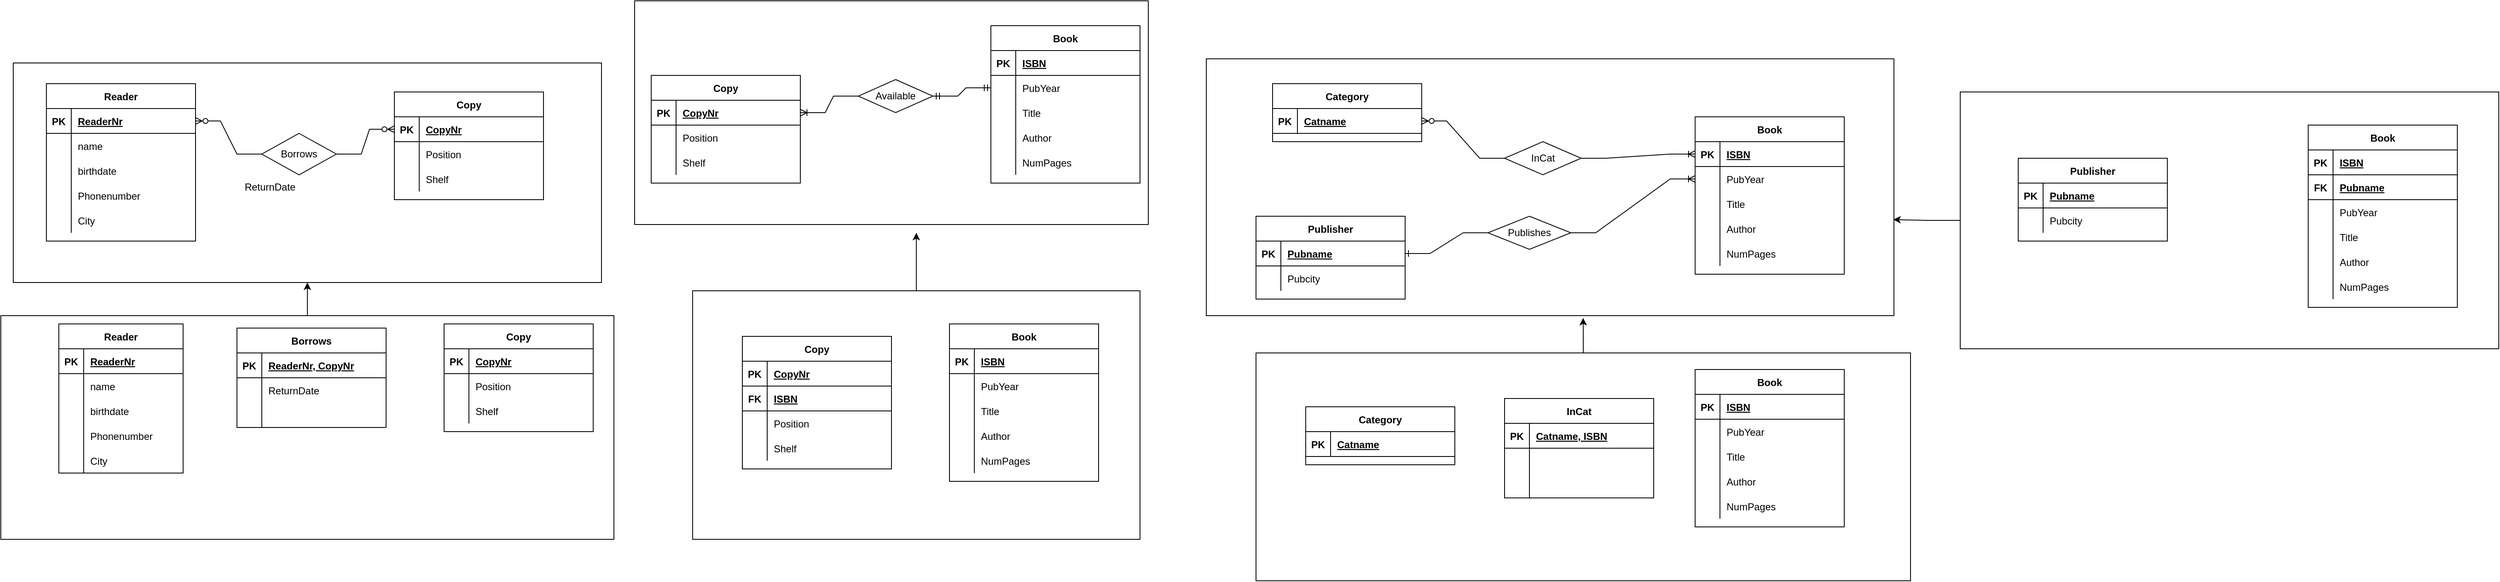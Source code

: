 <mxfile version="17.1.3" type="github">
  <diagram id="YbDaTzTtD6lh9NlxWubb" name="Page-1">
    <mxGraphModel dx="3407" dy="1287" grid="1" gridSize="10" guides="1" tooltips="1" connect="1" arrows="1" fold="1" page="1" pageScale="1" pageWidth="1100" pageHeight="850" math="0" shadow="0">
      <root>
        <mxCell id="0" />
        <mxCell id="1" parent="0" />
        <mxCell id="J8RmBhUDRjorfTc5Nglt-97" style="edgeStyle=orthogonalEdgeStyle;rounded=0;orthogonalLoop=1;jettySize=auto;html=1;entryX=0.999;entryY=0.626;entryDx=0;entryDy=0;entryPerimeter=0;" edge="1" parent="1" source="J8RmBhUDRjorfTc5Nglt-95" target="J8RmBhUDRjorfTc5Nglt-62">
          <mxGeometry relative="1" as="geometry" />
        </mxCell>
        <mxCell id="J8RmBhUDRjorfTc5Nglt-95" value="" style="rounded=0;whiteSpace=wrap;html=1;" vertex="1" parent="1">
          <mxGeometry x="2360" y="130" width="650" height="310" as="geometry" />
        </mxCell>
        <mxCell id="J8RmBhUDRjorfTc5Nglt-68" style="edgeStyle=orthogonalEdgeStyle;rounded=0;orthogonalLoop=1;jettySize=auto;html=1;" edge="1" parent="1" source="J8RmBhUDRjorfTc5Nglt-67">
          <mxGeometry relative="1" as="geometry">
            <mxPoint x="1100" y="300" as="targetPoint" />
          </mxGeometry>
        </mxCell>
        <mxCell id="J8RmBhUDRjorfTc5Nglt-67" value="" style="rounded=0;whiteSpace=wrap;html=1;" vertex="1" parent="1">
          <mxGeometry x="830" y="370" width="540" height="300" as="geometry" />
        </mxCell>
        <mxCell id="J8RmBhUDRjorfTc5Nglt-65" value="" style="rounded=0;whiteSpace=wrap;html=1;" vertex="1" parent="1">
          <mxGeometry x="760" y="20" width="620" height="270" as="geometry" />
        </mxCell>
        <mxCell id="J8RmBhUDRjorfTc5Nglt-66" value="" style="edgeStyle=orthogonalEdgeStyle;rounded=0;orthogonalLoop=1;jettySize=auto;html=1;" edge="1" parent="1" source="J8RmBhUDRjorfTc5Nglt-64" target="J8RmBhUDRjorfTc5Nglt-63">
          <mxGeometry relative="1" as="geometry" />
        </mxCell>
        <mxCell id="J8RmBhUDRjorfTc5Nglt-64" value="" style="rounded=0;whiteSpace=wrap;html=1;" vertex="1" parent="1">
          <mxGeometry x="-5" y="400" width="740" height="270" as="geometry" />
        </mxCell>
        <mxCell id="J8RmBhUDRjorfTc5Nglt-63" value="" style="rounded=0;whiteSpace=wrap;html=1;" vertex="1" parent="1">
          <mxGeometry x="10" y="95" width="710" height="265" as="geometry" />
        </mxCell>
        <mxCell id="J8RmBhUDRjorfTc5Nglt-62" value="" style="rounded=0;whiteSpace=wrap;html=1;" vertex="1" parent="1">
          <mxGeometry x="1450" y="90" width="830" height="310" as="geometry" />
        </mxCell>
        <mxCell id="0ZqZkq0Nvg_SHsVVWNpd-1" value="Reader" style="shape=table;startSize=30;container=1;collapsible=1;childLayout=tableLayout;fixedRows=1;rowLines=0;fontStyle=1;align=center;resizeLast=1;" parent="1" vertex="1">
          <mxGeometry x="50" y="120" width="180" height="190" as="geometry" />
        </mxCell>
        <mxCell id="0ZqZkq0Nvg_SHsVVWNpd-2" value="" style="shape=tableRow;horizontal=0;startSize=0;swimlaneHead=0;swimlaneBody=0;fillColor=none;collapsible=0;dropTarget=0;points=[[0,0.5],[1,0.5]];portConstraint=eastwest;top=0;left=0;right=0;bottom=1;" parent="0ZqZkq0Nvg_SHsVVWNpd-1" vertex="1">
          <mxGeometry y="30" width="180" height="30" as="geometry" />
        </mxCell>
        <mxCell id="0ZqZkq0Nvg_SHsVVWNpd-3" value="PK" style="shape=partialRectangle;connectable=0;fillColor=none;top=0;left=0;bottom=0;right=0;fontStyle=1;overflow=hidden;" parent="0ZqZkq0Nvg_SHsVVWNpd-2" vertex="1">
          <mxGeometry width="30" height="30" as="geometry">
            <mxRectangle width="30" height="30" as="alternateBounds" />
          </mxGeometry>
        </mxCell>
        <mxCell id="0ZqZkq0Nvg_SHsVVWNpd-4" value="ReaderNr" style="shape=partialRectangle;connectable=0;fillColor=none;top=0;left=0;bottom=0;right=0;align=left;spacingLeft=6;fontStyle=5;overflow=hidden;" parent="0ZqZkq0Nvg_SHsVVWNpd-2" vertex="1">
          <mxGeometry x="30" width="150" height="30" as="geometry">
            <mxRectangle width="150" height="30" as="alternateBounds" />
          </mxGeometry>
        </mxCell>
        <mxCell id="0ZqZkq0Nvg_SHsVVWNpd-5" value="" style="shape=tableRow;horizontal=0;startSize=0;swimlaneHead=0;swimlaneBody=0;fillColor=none;collapsible=0;dropTarget=0;points=[[0,0.5],[1,0.5]];portConstraint=eastwest;top=0;left=0;right=0;bottom=0;" parent="0ZqZkq0Nvg_SHsVVWNpd-1" vertex="1">
          <mxGeometry y="60" width="180" height="30" as="geometry" />
        </mxCell>
        <mxCell id="0ZqZkq0Nvg_SHsVVWNpd-6" value="" style="shape=partialRectangle;connectable=0;fillColor=none;top=0;left=0;bottom=0;right=0;editable=1;overflow=hidden;" parent="0ZqZkq0Nvg_SHsVVWNpd-5" vertex="1">
          <mxGeometry width="30" height="30" as="geometry">
            <mxRectangle width="30" height="30" as="alternateBounds" />
          </mxGeometry>
        </mxCell>
        <mxCell id="0ZqZkq0Nvg_SHsVVWNpd-7" value="name" style="shape=partialRectangle;connectable=0;fillColor=none;top=0;left=0;bottom=0;right=0;align=left;spacingLeft=6;overflow=hidden;" parent="0ZqZkq0Nvg_SHsVVWNpd-5" vertex="1">
          <mxGeometry x="30" width="150" height="30" as="geometry">
            <mxRectangle width="150" height="30" as="alternateBounds" />
          </mxGeometry>
        </mxCell>
        <mxCell id="0ZqZkq0Nvg_SHsVVWNpd-8" value="" style="shape=tableRow;horizontal=0;startSize=0;swimlaneHead=0;swimlaneBody=0;fillColor=none;collapsible=0;dropTarget=0;points=[[0,0.5],[1,0.5]];portConstraint=eastwest;top=0;left=0;right=0;bottom=0;" parent="0ZqZkq0Nvg_SHsVVWNpd-1" vertex="1">
          <mxGeometry y="90" width="180" height="30" as="geometry" />
        </mxCell>
        <mxCell id="0ZqZkq0Nvg_SHsVVWNpd-9" value="" style="shape=partialRectangle;connectable=0;fillColor=none;top=0;left=0;bottom=0;right=0;editable=1;overflow=hidden;" parent="0ZqZkq0Nvg_SHsVVWNpd-8" vertex="1">
          <mxGeometry width="30" height="30" as="geometry">
            <mxRectangle width="30" height="30" as="alternateBounds" />
          </mxGeometry>
        </mxCell>
        <mxCell id="0ZqZkq0Nvg_SHsVVWNpd-10" value="birthdate" style="shape=partialRectangle;connectable=0;fillColor=none;top=0;left=0;bottom=0;right=0;align=left;spacingLeft=6;overflow=hidden;" parent="0ZqZkq0Nvg_SHsVVWNpd-8" vertex="1">
          <mxGeometry x="30" width="150" height="30" as="geometry">
            <mxRectangle width="150" height="30" as="alternateBounds" />
          </mxGeometry>
        </mxCell>
        <mxCell id="0ZqZkq0Nvg_SHsVVWNpd-11" value="" style="shape=tableRow;horizontal=0;startSize=0;swimlaneHead=0;swimlaneBody=0;fillColor=none;collapsible=0;dropTarget=0;points=[[0,0.5],[1,0.5]];portConstraint=eastwest;top=0;left=0;right=0;bottom=0;" parent="0ZqZkq0Nvg_SHsVVWNpd-1" vertex="1">
          <mxGeometry y="120" width="180" height="30" as="geometry" />
        </mxCell>
        <mxCell id="0ZqZkq0Nvg_SHsVVWNpd-12" value="" style="shape=partialRectangle;connectable=0;fillColor=none;top=0;left=0;bottom=0;right=0;editable=1;overflow=hidden;" parent="0ZqZkq0Nvg_SHsVVWNpd-11" vertex="1">
          <mxGeometry width="30" height="30" as="geometry">
            <mxRectangle width="30" height="30" as="alternateBounds" />
          </mxGeometry>
        </mxCell>
        <mxCell id="0ZqZkq0Nvg_SHsVVWNpd-13" value="Phonenumber" style="shape=partialRectangle;connectable=0;fillColor=none;top=0;left=0;bottom=0;right=0;align=left;spacingLeft=6;overflow=hidden;" parent="0ZqZkq0Nvg_SHsVVWNpd-11" vertex="1">
          <mxGeometry x="30" width="150" height="30" as="geometry">
            <mxRectangle width="150" height="30" as="alternateBounds" />
          </mxGeometry>
        </mxCell>
        <mxCell id="0ZqZkq0Nvg_SHsVVWNpd-14" value="" style="shape=tableRow;horizontal=0;startSize=0;swimlaneHead=0;swimlaneBody=0;fillColor=none;collapsible=0;dropTarget=0;points=[[0,0.5],[1,0.5]];portConstraint=eastwest;top=0;left=0;right=0;bottom=0;" parent="0ZqZkq0Nvg_SHsVVWNpd-1" vertex="1">
          <mxGeometry y="150" width="180" height="30" as="geometry" />
        </mxCell>
        <mxCell id="0ZqZkq0Nvg_SHsVVWNpd-15" value="" style="shape=partialRectangle;connectable=0;fillColor=none;top=0;left=0;bottom=0;right=0;editable=1;overflow=hidden;" parent="0ZqZkq0Nvg_SHsVVWNpd-14" vertex="1">
          <mxGeometry width="30" height="30" as="geometry">
            <mxRectangle width="30" height="30" as="alternateBounds" />
          </mxGeometry>
        </mxCell>
        <mxCell id="0ZqZkq0Nvg_SHsVVWNpd-16" value="City" style="shape=partialRectangle;connectable=0;fillColor=none;top=0;left=0;bottom=0;right=0;align=left;spacingLeft=6;overflow=hidden;" parent="0ZqZkq0Nvg_SHsVVWNpd-14" vertex="1">
          <mxGeometry x="30" width="150" height="30" as="geometry">
            <mxRectangle width="150" height="30" as="alternateBounds" />
          </mxGeometry>
        </mxCell>
        <mxCell id="M9fYzgAi6AkfqWo1RV2u-1" value="Copy" style="shape=table;startSize=30;container=1;collapsible=1;childLayout=tableLayout;fixedRows=1;rowLines=0;fontStyle=1;align=center;resizeLast=1;" parent="1" vertex="1">
          <mxGeometry x="470" y="130" width="180" height="130" as="geometry" />
        </mxCell>
        <mxCell id="M9fYzgAi6AkfqWo1RV2u-2" value="" style="shape=tableRow;horizontal=0;startSize=0;swimlaneHead=0;swimlaneBody=0;fillColor=none;collapsible=0;dropTarget=0;points=[[0,0.5],[1,0.5]];portConstraint=eastwest;top=0;left=0;right=0;bottom=1;" parent="M9fYzgAi6AkfqWo1RV2u-1" vertex="1">
          <mxGeometry y="30" width="180" height="30" as="geometry" />
        </mxCell>
        <mxCell id="M9fYzgAi6AkfqWo1RV2u-3" value="PK" style="shape=partialRectangle;connectable=0;fillColor=none;top=0;left=0;bottom=0;right=0;fontStyle=1;overflow=hidden;" parent="M9fYzgAi6AkfqWo1RV2u-2" vertex="1">
          <mxGeometry width="30" height="30" as="geometry">
            <mxRectangle width="30" height="30" as="alternateBounds" />
          </mxGeometry>
        </mxCell>
        <mxCell id="M9fYzgAi6AkfqWo1RV2u-4" value="CopyNr" style="shape=partialRectangle;connectable=0;fillColor=none;top=0;left=0;bottom=0;right=0;align=left;spacingLeft=6;fontStyle=5;overflow=hidden;" parent="M9fYzgAi6AkfqWo1RV2u-2" vertex="1">
          <mxGeometry x="30" width="150" height="30" as="geometry">
            <mxRectangle width="150" height="30" as="alternateBounds" />
          </mxGeometry>
        </mxCell>
        <mxCell id="M9fYzgAi6AkfqWo1RV2u-5" value="" style="shape=tableRow;horizontal=0;startSize=0;swimlaneHead=0;swimlaneBody=0;fillColor=none;collapsible=0;dropTarget=0;points=[[0,0.5],[1,0.5]];portConstraint=eastwest;top=0;left=0;right=0;bottom=0;" parent="M9fYzgAi6AkfqWo1RV2u-1" vertex="1">
          <mxGeometry y="60" width="180" height="30" as="geometry" />
        </mxCell>
        <mxCell id="M9fYzgAi6AkfqWo1RV2u-6" value="" style="shape=partialRectangle;connectable=0;fillColor=none;top=0;left=0;bottom=0;right=0;editable=1;overflow=hidden;" parent="M9fYzgAi6AkfqWo1RV2u-5" vertex="1">
          <mxGeometry width="30" height="30" as="geometry">
            <mxRectangle width="30" height="30" as="alternateBounds" />
          </mxGeometry>
        </mxCell>
        <mxCell id="M9fYzgAi6AkfqWo1RV2u-7" value="Position" style="shape=partialRectangle;connectable=0;fillColor=none;top=0;left=0;bottom=0;right=0;align=left;spacingLeft=6;overflow=hidden;" parent="M9fYzgAi6AkfqWo1RV2u-5" vertex="1">
          <mxGeometry x="30" width="150" height="30" as="geometry">
            <mxRectangle width="150" height="30" as="alternateBounds" />
          </mxGeometry>
        </mxCell>
        <mxCell id="M9fYzgAi6AkfqWo1RV2u-8" value="" style="shape=tableRow;horizontal=0;startSize=0;swimlaneHead=0;swimlaneBody=0;fillColor=none;collapsible=0;dropTarget=0;points=[[0,0.5],[1,0.5]];portConstraint=eastwest;top=0;left=0;right=0;bottom=0;" parent="M9fYzgAi6AkfqWo1RV2u-1" vertex="1">
          <mxGeometry y="90" width="180" height="30" as="geometry" />
        </mxCell>
        <mxCell id="M9fYzgAi6AkfqWo1RV2u-9" value="" style="shape=partialRectangle;connectable=0;fillColor=none;top=0;left=0;bottom=0;right=0;editable=1;overflow=hidden;" parent="M9fYzgAi6AkfqWo1RV2u-8" vertex="1">
          <mxGeometry width="30" height="30" as="geometry">
            <mxRectangle width="30" height="30" as="alternateBounds" />
          </mxGeometry>
        </mxCell>
        <mxCell id="M9fYzgAi6AkfqWo1RV2u-10" value="Shelf" style="shape=partialRectangle;connectable=0;fillColor=none;top=0;left=0;bottom=0;right=0;align=left;spacingLeft=6;overflow=hidden;" parent="M9fYzgAi6AkfqWo1RV2u-8" vertex="1">
          <mxGeometry x="30" width="150" height="30" as="geometry">
            <mxRectangle width="150" height="30" as="alternateBounds" />
          </mxGeometry>
        </mxCell>
        <mxCell id="M9fYzgAi6AkfqWo1RV2u-14" value="Book" style="shape=table;startSize=30;container=1;collapsible=1;childLayout=tableLayout;fixedRows=1;rowLines=0;fontStyle=1;align=center;resizeLast=1;" parent="1" vertex="1">
          <mxGeometry x="1190" y="50" width="180" height="190" as="geometry" />
        </mxCell>
        <mxCell id="M9fYzgAi6AkfqWo1RV2u-15" value="" style="shape=tableRow;horizontal=0;startSize=0;swimlaneHead=0;swimlaneBody=0;fillColor=none;collapsible=0;dropTarget=0;points=[[0,0.5],[1,0.5]];portConstraint=eastwest;top=0;left=0;right=0;bottom=1;" parent="M9fYzgAi6AkfqWo1RV2u-14" vertex="1">
          <mxGeometry y="30" width="180" height="30" as="geometry" />
        </mxCell>
        <mxCell id="M9fYzgAi6AkfqWo1RV2u-16" value="PK" style="shape=partialRectangle;connectable=0;fillColor=none;top=0;left=0;bottom=0;right=0;fontStyle=1;overflow=hidden;" parent="M9fYzgAi6AkfqWo1RV2u-15" vertex="1">
          <mxGeometry width="30" height="30" as="geometry">
            <mxRectangle width="30" height="30" as="alternateBounds" />
          </mxGeometry>
        </mxCell>
        <mxCell id="M9fYzgAi6AkfqWo1RV2u-17" value="ISBN" style="shape=partialRectangle;connectable=0;fillColor=none;top=0;left=0;bottom=0;right=0;align=left;spacingLeft=6;fontStyle=5;overflow=hidden;" parent="M9fYzgAi6AkfqWo1RV2u-15" vertex="1">
          <mxGeometry x="30" width="150" height="30" as="geometry">
            <mxRectangle width="150" height="30" as="alternateBounds" />
          </mxGeometry>
        </mxCell>
        <mxCell id="M9fYzgAi6AkfqWo1RV2u-18" value="" style="shape=tableRow;horizontal=0;startSize=0;swimlaneHead=0;swimlaneBody=0;fillColor=none;collapsible=0;dropTarget=0;points=[[0,0.5],[1,0.5]];portConstraint=eastwest;top=0;left=0;right=0;bottom=0;" parent="M9fYzgAi6AkfqWo1RV2u-14" vertex="1">
          <mxGeometry y="60" width="180" height="30" as="geometry" />
        </mxCell>
        <mxCell id="M9fYzgAi6AkfqWo1RV2u-19" value="" style="shape=partialRectangle;connectable=0;fillColor=none;top=0;left=0;bottom=0;right=0;editable=1;overflow=hidden;" parent="M9fYzgAi6AkfqWo1RV2u-18" vertex="1">
          <mxGeometry width="30" height="30" as="geometry">
            <mxRectangle width="30" height="30" as="alternateBounds" />
          </mxGeometry>
        </mxCell>
        <mxCell id="M9fYzgAi6AkfqWo1RV2u-20" value="PubYear" style="shape=partialRectangle;connectable=0;fillColor=none;top=0;left=0;bottom=0;right=0;align=left;spacingLeft=6;overflow=hidden;" parent="M9fYzgAi6AkfqWo1RV2u-18" vertex="1">
          <mxGeometry x="30" width="150" height="30" as="geometry">
            <mxRectangle width="150" height="30" as="alternateBounds" />
          </mxGeometry>
        </mxCell>
        <mxCell id="M9fYzgAi6AkfqWo1RV2u-21" value="" style="shape=tableRow;horizontal=0;startSize=0;swimlaneHead=0;swimlaneBody=0;fillColor=none;collapsible=0;dropTarget=0;points=[[0,0.5],[1,0.5]];portConstraint=eastwest;top=0;left=0;right=0;bottom=0;" parent="M9fYzgAi6AkfqWo1RV2u-14" vertex="1">
          <mxGeometry y="90" width="180" height="30" as="geometry" />
        </mxCell>
        <mxCell id="M9fYzgAi6AkfqWo1RV2u-22" value="" style="shape=partialRectangle;connectable=0;fillColor=none;top=0;left=0;bottom=0;right=0;editable=1;overflow=hidden;" parent="M9fYzgAi6AkfqWo1RV2u-21" vertex="1">
          <mxGeometry width="30" height="30" as="geometry">
            <mxRectangle width="30" height="30" as="alternateBounds" />
          </mxGeometry>
        </mxCell>
        <mxCell id="M9fYzgAi6AkfqWo1RV2u-23" value="Title" style="shape=partialRectangle;connectable=0;fillColor=none;top=0;left=0;bottom=0;right=0;align=left;spacingLeft=6;overflow=hidden;" parent="M9fYzgAi6AkfqWo1RV2u-21" vertex="1">
          <mxGeometry x="30" width="150" height="30" as="geometry">
            <mxRectangle width="150" height="30" as="alternateBounds" />
          </mxGeometry>
        </mxCell>
        <mxCell id="M9fYzgAi6AkfqWo1RV2u-24" value="" style="shape=tableRow;horizontal=0;startSize=0;swimlaneHead=0;swimlaneBody=0;fillColor=none;collapsible=0;dropTarget=0;points=[[0,0.5],[1,0.5]];portConstraint=eastwest;top=0;left=0;right=0;bottom=0;" parent="M9fYzgAi6AkfqWo1RV2u-14" vertex="1">
          <mxGeometry y="120" width="180" height="30" as="geometry" />
        </mxCell>
        <mxCell id="M9fYzgAi6AkfqWo1RV2u-25" value="" style="shape=partialRectangle;connectable=0;fillColor=none;top=0;left=0;bottom=0;right=0;editable=1;overflow=hidden;" parent="M9fYzgAi6AkfqWo1RV2u-24" vertex="1">
          <mxGeometry width="30" height="30" as="geometry">
            <mxRectangle width="30" height="30" as="alternateBounds" />
          </mxGeometry>
        </mxCell>
        <mxCell id="M9fYzgAi6AkfqWo1RV2u-26" value="Author" style="shape=partialRectangle;connectable=0;fillColor=none;top=0;left=0;bottom=0;right=0;align=left;spacingLeft=6;overflow=hidden;" parent="M9fYzgAi6AkfqWo1RV2u-24" vertex="1">
          <mxGeometry x="30" width="150" height="30" as="geometry">
            <mxRectangle width="150" height="30" as="alternateBounds" />
          </mxGeometry>
        </mxCell>
        <mxCell id="M9fYzgAi6AkfqWo1RV2u-27" value="" style="shape=tableRow;horizontal=0;startSize=0;swimlaneHead=0;swimlaneBody=0;fillColor=none;collapsible=0;dropTarget=0;points=[[0,0.5],[1,0.5]];portConstraint=eastwest;top=0;left=0;right=0;bottom=0;" parent="M9fYzgAi6AkfqWo1RV2u-14" vertex="1">
          <mxGeometry y="150" width="180" height="30" as="geometry" />
        </mxCell>
        <mxCell id="M9fYzgAi6AkfqWo1RV2u-28" value="" style="shape=partialRectangle;connectable=0;fillColor=none;top=0;left=0;bottom=0;right=0;editable=1;overflow=hidden;" parent="M9fYzgAi6AkfqWo1RV2u-27" vertex="1">
          <mxGeometry width="30" height="30" as="geometry">
            <mxRectangle width="30" height="30" as="alternateBounds" />
          </mxGeometry>
        </mxCell>
        <mxCell id="M9fYzgAi6AkfqWo1RV2u-29" value="NumPages" style="shape=partialRectangle;connectable=0;fillColor=none;top=0;left=0;bottom=0;right=0;align=left;spacingLeft=6;overflow=hidden;" parent="M9fYzgAi6AkfqWo1RV2u-27" vertex="1">
          <mxGeometry x="30" width="150" height="30" as="geometry">
            <mxRectangle width="150" height="30" as="alternateBounds" />
          </mxGeometry>
        </mxCell>
        <mxCell id="M9fYzgAi6AkfqWo1RV2u-30" value="Category" style="shape=table;startSize=30;container=1;collapsible=1;childLayout=tableLayout;fixedRows=1;rowLines=0;fontStyle=1;align=center;resizeLast=1;" parent="1" vertex="1">
          <mxGeometry x="1530" y="120" width="180" height="70" as="geometry" />
        </mxCell>
        <mxCell id="M9fYzgAi6AkfqWo1RV2u-31" value="" style="shape=tableRow;horizontal=0;startSize=0;swimlaneHead=0;swimlaneBody=0;fillColor=none;collapsible=0;dropTarget=0;points=[[0,0.5],[1,0.5]];portConstraint=eastwest;top=0;left=0;right=0;bottom=1;" parent="M9fYzgAi6AkfqWo1RV2u-30" vertex="1">
          <mxGeometry y="30" width="180" height="30" as="geometry" />
        </mxCell>
        <mxCell id="M9fYzgAi6AkfqWo1RV2u-32" value="PK" style="shape=partialRectangle;connectable=0;fillColor=none;top=0;left=0;bottom=0;right=0;fontStyle=1;overflow=hidden;" parent="M9fYzgAi6AkfqWo1RV2u-31" vertex="1">
          <mxGeometry width="30" height="30" as="geometry">
            <mxRectangle width="30" height="30" as="alternateBounds" />
          </mxGeometry>
        </mxCell>
        <mxCell id="M9fYzgAi6AkfqWo1RV2u-33" value="Catname" style="shape=partialRectangle;connectable=0;fillColor=none;top=0;left=0;bottom=0;right=0;align=left;spacingLeft=6;fontStyle=5;overflow=hidden;" parent="M9fYzgAi6AkfqWo1RV2u-31" vertex="1">
          <mxGeometry x="30" width="150" height="30" as="geometry">
            <mxRectangle width="150" height="30" as="alternateBounds" />
          </mxGeometry>
        </mxCell>
        <mxCell id="M9fYzgAi6AkfqWo1RV2u-43" value="Publisher" style="shape=table;startSize=30;container=1;collapsible=1;childLayout=tableLayout;fixedRows=1;rowLines=0;fontStyle=1;align=center;resizeLast=1;" parent="1" vertex="1">
          <mxGeometry x="1510" y="280" width="180" height="100" as="geometry" />
        </mxCell>
        <mxCell id="M9fYzgAi6AkfqWo1RV2u-44" value="" style="shape=tableRow;horizontal=0;startSize=0;swimlaneHead=0;swimlaneBody=0;fillColor=none;collapsible=0;dropTarget=0;points=[[0,0.5],[1,0.5]];portConstraint=eastwest;top=0;left=0;right=0;bottom=1;" parent="M9fYzgAi6AkfqWo1RV2u-43" vertex="1">
          <mxGeometry y="30" width="180" height="30" as="geometry" />
        </mxCell>
        <mxCell id="M9fYzgAi6AkfqWo1RV2u-45" value="PK" style="shape=partialRectangle;connectable=0;fillColor=none;top=0;left=0;bottom=0;right=0;fontStyle=1;overflow=hidden;" parent="M9fYzgAi6AkfqWo1RV2u-44" vertex="1">
          <mxGeometry width="30" height="30" as="geometry">
            <mxRectangle width="30" height="30" as="alternateBounds" />
          </mxGeometry>
        </mxCell>
        <mxCell id="M9fYzgAi6AkfqWo1RV2u-46" value="Pubname" style="shape=partialRectangle;connectable=0;fillColor=none;top=0;left=0;bottom=0;right=0;align=left;spacingLeft=6;fontStyle=5;overflow=hidden;" parent="M9fYzgAi6AkfqWo1RV2u-44" vertex="1">
          <mxGeometry x="30" width="150" height="30" as="geometry">
            <mxRectangle width="150" height="30" as="alternateBounds" />
          </mxGeometry>
        </mxCell>
        <mxCell id="M9fYzgAi6AkfqWo1RV2u-47" value="" style="shape=tableRow;horizontal=0;startSize=0;swimlaneHead=0;swimlaneBody=0;fillColor=none;collapsible=0;dropTarget=0;points=[[0,0.5],[1,0.5]];portConstraint=eastwest;top=0;left=0;right=0;bottom=0;" parent="M9fYzgAi6AkfqWo1RV2u-43" vertex="1">
          <mxGeometry y="60" width="180" height="30" as="geometry" />
        </mxCell>
        <mxCell id="M9fYzgAi6AkfqWo1RV2u-48" value="" style="shape=partialRectangle;connectable=0;fillColor=none;top=0;left=0;bottom=0;right=0;editable=1;overflow=hidden;" parent="M9fYzgAi6AkfqWo1RV2u-47" vertex="1">
          <mxGeometry width="30" height="30" as="geometry">
            <mxRectangle width="30" height="30" as="alternateBounds" />
          </mxGeometry>
        </mxCell>
        <mxCell id="M9fYzgAi6AkfqWo1RV2u-49" value="Pubcity" style="shape=partialRectangle;connectable=0;fillColor=none;top=0;left=0;bottom=0;right=0;align=left;spacingLeft=6;overflow=hidden;" parent="M9fYzgAi6AkfqWo1RV2u-47" vertex="1">
          <mxGeometry x="30" width="150" height="30" as="geometry">
            <mxRectangle width="150" height="30" as="alternateBounds" />
          </mxGeometry>
        </mxCell>
        <mxCell id="M9fYzgAi6AkfqWo1RV2u-56" value="Borrows" style="shape=rhombus;perimeter=rhombusPerimeter;whiteSpace=wrap;html=1;align=center;" parent="1" vertex="1">
          <mxGeometry x="310" y="180" width="90" height="50" as="geometry" />
        </mxCell>
        <mxCell id="M9fYzgAi6AkfqWo1RV2u-57" value="" style="edgeStyle=entityRelationEdgeStyle;fontSize=12;html=1;endArrow=ERzeroToMany;endFill=1;rounded=0;exitX=0;exitY=0.5;exitDx=0;exitDy=0;entryX=1;entryY=0.5;entryDx=0;entryDy=0;" parent="1" source="M9fYzgAi6AkfqWo1RV2u-56" target="0ZqZkq0Nvg_SHsVVWNpd-2" edge="1">
          <mxGeometry width="100" height="100" relative="1" as="geometry">
            <mxPoint x="270" y="270" as="sourcePoint" />
            <mxPoint x="370" y="170" as="targetPoint" />
          </mxGeometry>
        </mxCell>
        <mxCell id="M9fYzgAi6AkfqWo1RV2u-58" value="" style="edgeStyle=entityRelationEdgeStyle;fontSize=12;html=1;endArrow=ERzeroToMany;endFill=1;rounded=0;exitX=1;exitY=0.5;exitDx=0;exitDy=0;entryX=0;entryY=0.5;entryDx=0;entryDy=0;" parent="1" source="M9fYzgAi6AkfqWo1RV2u-56" target="M9fYzgAi6AkfqWo1RV2u-2" edge="1">
          <mxGeometry width="100" height="100" relative="1" as="geometry">
            <mxPoint x="270" y="270" as="sourcePoint" />
            <mxPoint x="370" y="170" as="targetPoint" />
          </mxGeometry>
        </mxCell>
        <mxCell id="M9fYzgAi6AkfqWo1RV2u-59" value="Available" style="shape=rhombus;perimeter=rhombusPerimeter;whiteSpace=wrap;html=1;align=center;" parent="1" vertex="1">
          <mxGeometry x="1030" y="115" width="90" height="40" as="geometry" />
        </mxCell>
        <mxCell id="M9fYzgAi6AkfqWo1RV2u-60" value="" style="edgeStyle=entityRelationEdgeStyle;fontSize=12;html=1;endArrow=ERoneToMany;rounded=0;entryX=1;entryY=0.5;entryDx=0;entryDy=0;exitX=0;exitY=0.5;exitDx=0;exitDy=0;" parent="1" source="M9fYzgAi6AkfqWo1RV2u-59" target="7QTB-xddnWvCCkOywCu_-20" edge="1">
          <mxGeometry width="100" height="100" relative="1" as="geometry">
            <mxPoint x="640" y="360" as="sourcePoint" />
            <mxPoint x="740" y="260" as="targetPoint" />
          </mxGeometry>
        </mxCell>
        <mxCell id="M9fYzgAi6AkfqWo1RV2u-62" value="" style="edgeStyle=entityRelationEdgeStyle;fontSize=12;html=1;endArrow=ERmandOne;startArrow=ERmandOne;rounded=0;exitX=1;exitY=0.5;exitDx=0;exitDy=0;entryX=0;entryY=0.5;entryDx=0;entryDy=0;" parent="1" source="M9fYzgAi6AkfqWo1RV2u-59" target="M9fYzgAi6AkfqWo1RV2u-18" edge="1">
          <mxGeometry width="100" height="100" relative="1" as="geometry">
            <mxPoint x="710" y="440" as="sourcePoint" />
            <mxPoint x="810" y="340" as="targetPoint" />
          </mxGeometry>
        </mxCell>
        <mxCell id="M9fYzgAi6AkfqWo1RV2u-63" value="InCat" style="shape=rhombus;perimeter=rhombusPerimeter;whiteSpace=wrap;html=1;align=center;" parent="1" vertex="1">
          <mxGeometry x="1810" y="190" width="92.5" height="40" as="geometry" />
        </mxCell>
        <mxCell id="M9fYzgAi6AkfqWo1RV2u-64" value="" style="edgeStyle=entityRelationEdgeStyle;fontSize=12;html=1;endArrow=ERoneToMany;rounded=0;entryX=0;entryY=0.5;entryDx=0;entryDy=0;exitX=1;exitY=0.5;exitDx=0;exitDy=0;" parent="1" source="M9fYzgAi6AkfqWo1RV2u-63" target="7QTB-xddnWvCCkOywCu_-54" edge="1">
          <mxGeometry width="100" height="100" relative="1" as="geometry">
            <mxPoint x="1330" y="225" as="sourcePoint" />
            <mxPoint x="1430" y="125" as="targetPoint" />
          </mxGeometry>
        </mxCell>
        <mxCell id="M9fYzgAi6AkfqWo1RV2u-65" value="" style="edgeStyle=entityRelationEdgeStyle;fontSize=12;html=1;endArrow=ERzeroToMany;endFill=1;rounded=0;entryX=1;entryY=0.5;entryDx=0;entryDy=0;exitX=0;exitY=0.5;exitDx=0;exitDy=0;" parent="1" source="M9fYzgAi6AkfqWo1RV2u-63" target="M9fYzgAi6AkfqWo1RV2u-31" edge="1">
          <mxGeometry width="100" height="100" relative="1" as="geometry">
            <mxPoint x="1840" y="215" as="sourcePoint" />
            <mxPoint x="1940" y="115" as="targetPoint" />
          </mxGeometry>
        </mxCell>
        <mxCell id="M9fYzgAi6AkfqWo1RV2u-66" value="Publishes" style="shape=rhombus;perimeter=rhombusPerimeter;whiteSpace=wrap;html=1;align=center;" parent="1" vertex="1">
          <mxGeometry x="1790" y="280" width="100" height="40" as="geometry" />
        </mxCell>
        <mxCell id="M9fYzgAi6AkfqWo1RV2u-67" value="" style="edgeStyle=entityRelationEdgeStyle;fontSize=12;html=1;endArrow=ERoneToMany;rounded=0;exitX=1;exitY=0.5;exitDx=0;exitDy=0;entryX=0;entryY=0.5;entryDx=0;entryDy=0;" parent="1" source="M9fYzgAi6AkfqWo1RV2u-66" target="7QTB-xddnWvCCkOywCu_-57" edge="1">
          <mxGeometry width="100" height="100" relative="1" as="geometry">
            <mxPoint x="1330" y="225" as="sourcePoint" />
            <mxPoint x="1430" y="125" as="targetPoint" />
          </mxGeometry>
        </mxCell>
        <mxCell id="7QTB-xddnWvCCkOywCu_-2" value="" style="edgeStyle=entityRelationEdgeStyle;fontSize=12;html=1;endArrow=ERone;endFill=1;rounded=0;entryX=1;entryY=0.5;entryDx=0;entryDy=0;exitX=0;exitY=0.5;exitDx=0;exitDy=0;" parent="1" source="M9fYzgAi6AkfqWo1RV2u-66" target="M9fYzgAi6AkfqWo1RV2u-44" edge="1">
          <mxGeometry width="100" height="100" relative="1" as="geometry">
            <mxPoint x="1830" y="355" as="sourcePoint" />
            <mxPoint x="1930" y="255" as="targetPoint" />
          </mxGeometry>
        </mxCell>
        <mxCell id="7QTB-xddnWvCCkOywCu_-3" value="Reader" style="shape=table;startSize=30;container=1;collapsible=1;childLayout=tableLayout;fixedRows=1;rowLines=0;fontStyle=1;align=center;resizeLast=1;" parent="1" vertex="1">
          <mxGeometry x="65" y="410" width="150" height="180" as="geometry" />
        </mxCell>
        <mxCell id="7QTB-xddnWvCCkOywCu_-4" value="" style="shape=tableRow;horizontal=0;startSize=0;swimlaneHead=0;swimlaneBody=0;fillColor=none;collapsible=0;dropTarget=0;points=[[0,0.5],[1,0.5]];portConstraint=eastwest;top=0;left=0;right=0;bottom=1;" parent="7QTB-xddnWvCCkOywCu_-3" vertex="1">
          <mxGeometry y="30" width="150" height="30" as="geometry" />
        </mxCell>
        <mxCell id="7QTB-xddnWvCCkOywCu_-5" value="PK" style="shape=partialRectangle;connectable=0;fillColor=none;top=0;left=0;bottom=0;right=0;fontStyle=1;overflow=hidden;" parent="7QTB-xddnWvCCkOywCu_-4" vertex="1">
          <mxGeometry width="30" height="30" as="geometry">
            <mxRectangle width="30" height="30" as="alternateBounds" />
          </mxGeometry>
        </mxCell>
        <mxCell id="7QTB-xddnWvCCkOywCu_-6" value="ReaderNr" style="shape=partialRectangle;connectable=0;fillColor=none;top=0;left=0;bottom=0;right=0;align=left;spacingLeft=6;fontStyle=5;overflow=hidden;" parent="7QTB-xddnWvCCkOywCu_-4" vertex="1">
          <mxGeometry x="30" width="120" height="30" as="geometry">
            <mxRectangle width="120" height="30" as="alternateBounds" />
          </mxGeometry>
        </mxCell>
        <mxCell id="7QTB-xddnWvCCkOywCu_-7" value="" style="shape=tableRow;horizontal=0;startSize=0;swimlaneHead=0;swimlaneBody=0;fillColor=none;collapsible=0;dropTarget=0;points=[[0,0.5],[1,0.5]];portConstraint=eastwest;top=0;left=0;right=0;bottom=0;" parent="7QTB-xddnWvCCkOywCu_-3" vertex="1">
          <mxGeometry y="60" width="150" height="30" as="geometry" />
        </mxCell>
        <mxCell id="7QTB-xddnWvCCkOywCu_-8" value="" style="shape=partialRectangle;connectable=0;fillColor=none;top=0;left=0;bottom=0;right=0;editable=1;overflow=hidden;" parent="7QTB-xddnWvCCkOywCu_-7" vertex="1">
          <mxGeometry width="30" height="30" as="geometry">
            <mxRectangle width="30" height="30" as="alternateBounds" />
          </mxGeometry>
        </mxCell>
        <mxCell id="7QTB-xddnWvCCkOywCu_-9" value="name" style="shape=partialRectangle;connectable=0;fillColor=none;top=0;left=0;bottom=0;right=0;align=left;spacingLeft=6;overflow=hidden;" parent="7QTB-xddnWvCCkOywCu_-7" vertex="1">
          <mxGeometry x="30" width="120" height="30" as="geometry">
            <mxRectangle width="120" height="30" as="alternateBounds" />
          </mxGeometry>
        </mxCell>
        <mxCell id="7QTB-xddnWvCCkOywCu_-10" value="" style="shape=tableRow;horizontal=0;startSize=0;swimlaneHead=0;swimlaneBody=0;fillColor=none;collapsible=0;dropTarget=0;points=[[0,0.5],[1,0.5]];portConstraint=eastwest;top=0;left=0;right=0;bottom=0;" parent="7QTB-xddnWvCCkOywCu_-3" vertex="1">
          <mxGeometry y="90" width="150" height="30" as="geometry" />
        </mxCell>
        <mxCell id="7QTB-xddnWvCCkOywCu_-11" value="" style="shape=partialRectangle;connectable=0;fillColor=none;top=0;left=0;bottom=0;right=0;editable=1;overflow=hidden;" parent="7QTB-xddnWvCCkOywCu_-10" vertex="1">
          <mxGeometry width="30" height="30" as="geometry">
            <mxRectangle width="30" height="30" as="alternateBounds" />
          </mxGeometry>
        </mxCell>
        <mxCell id="7QTB-xddnWvCCkOywCu_-12" value="birthdate" style="shape=partialRectangle;connectable=0;fillColor=none;top=0;left=0;bottom=0;right=0;align=left;spacingLeft=6;overflow=hidden;" parent="7QTB-xddnWvCCkOywCu_-10" vertex="1">
          <mxGeometry x="30" width="120" height="30" as="geometry">
            <mxRectangle width="120" height="30" as="alternateBounds" />
          </mxGeometry>
        </mxCell>
        <mxCell id="7QTB-xddnWvCCkOywCu_-13" value="" style="shape=tableRow;horizontal=0;startSize=0;swimlaneHead=0;swimlaneBody=0;fillColor=none;collapsible=0;dropTarget=0;points=[[0,0.5],[1,0.5]];portConstraint=eastwest;top=0;left=0;right=0;bottom=0;" parent="7QTB-xddnWvCCkOywCu_-3" vertex="1">
          <mxGeometry y="120" width="150" height="30" as="geometry" />
        </mxCell>
        <mxCell id="7QTB-xddnWvCCkOywCu_-14" value="" style="shape=partialRectangle;connectable=0;fillColor=none;top=0;left=0;bottom=0;right=0;editable=1;overflow=hidden;" parent="7QTB-xddnWvCCkOywCu_-13" vertex="1">
          <mxGeometry width="30" height="30" as="geometry">
            <mxRectangle width="30" height="30" as="alternateBounds" />
          </mxGeometry>
        </mxCell>
        <mxCell id="7QTB-xddnWvCCkOywCu_-15" value="Phonenumber" style="shape=partialRectangle;connectable=0;fillColor=none;top=0;left=0;bottom=0;right=0;align=left;spacingLeft=6;overflow=hidden;" parent="7QTB-xddnWvCCkOywCu_-13" vertex="1">
          <mxGeometry x="30" width="120" height="30" as="geometry">
            <mxRectangle width="120" height="30" as="alternateBounds" />
          </mxGeometry>
        </mxCell>
        <mxCell id="7QTB-xddnWvCCkOywCu_-16" value="" style="shape=tableRow;horizontal=0;startSize=0;swimlaneHead=0;swimlaneBody=0;fillColor=none;collapsible=0;dropTarget=0;points=[[0,0.5],[1,0.5]];portConstraint=eastwest;top=0;left=0;right=0;bottom=0;" parent="7QTB-xddnWvCCkOywCu_-3" vertex="1">
          <mxGeometry y="150" width="150" height="30" as="geometry" />
        </mxCell>
        <mxCell id="7QTB-xddnWvCCkOywCu_-17" value="" style="shape=partialRectangle;connectable=0;fillColor=none;top=0;left=0;bottom=0;right=0;editable=1;overflow=hidden;" parent="7QTB-xddnWvCCkOywCu_-16" vertex="1">
          <mxGeometry width="30" height="30" as="geometry">
            <mxRectangle width="30" height="30" as="alternateBounds" />
          </mxGeometry>
        </mxCell>
        <mxCell id="7QTB-xddnWvCCkOywCu_-18" value="City" style="shape=partialRectangle;connectable=0;fillColor=none;top=0;left=0;bottom=0;right=0;align=left;spacingLeft=6;overflow=hidden;" parent="7QTB-xddnWvCCkOywCu_-16" vertex="1">
          <mxGeometry x="30" width="120" height="30" as="geometry">
            <mxRectangle width="120" height="30" as="alternateBounds" />
          </mxGeometry>
        </mxCell>
        <mxCell id="7QTB-xddnWvCCkOywCu_-19" value="Copy" style="shape=table;startSize=30;container=1;collapsible=1;childLayout=tableLayout;fixedRows=1;rowLines=0;fontStyle=1;align=center;resizeLast=1;" parent="1" vertex="1">
          <mxGeometry x="780" y="110" width="180" height="130" as="geometry" />
        </mxCell>
        <mxCell id="7QTB-xddnWvCCkOywCu_-20" value="" style="shape=tableRow;horizontal=0;startSize=0;swimlaneHead=0;swimlaneBody=0;fillColor=none;collapsible=0;dropTarget=0;points=[[0,0.5],[1,0.5]];portConstraint=eastwest;top=0;left=0;right=0;bottom=1;" parent="7QTB-xddnWvCCkOywCu_-19" vertex="1">
          <mxGeometry y="30" width="180" height="30" as="geometry" />
        </mxCell>
        <mxCell id="7QTB-xddnWvCCkOywCu_-21" value="PK" style="shape=partialRectangle;connectable=0;fillColor=none;top=0;left=0;bottom=0;right=0;fontStyle=1;overflow=hidden;" parent="7QTB-xddnWvCCkOywCu_-20" vertex="1">
          <mxGeometry width="30" height="30" as="geometry">
            <mxRectangle width="30" height="30" as="alternateBounds" />
          </mxGeometry>
        </mxCell>
        <mxCell id="7QTB-xddnWvCCkOywCu_-22" value="CopyNr" style="shape=partialRectangle;connectable=0;fillColor=none;top=0;left=0;bottom=0;right=0;align=left;spacingLeft=6;fontStyle=5;overflow=hidden;" parent="7QTB-xddnWvCCkOywCu_-20" vertex="1">
          <mxGeometry x="30" width="150" height="30" as="geometry">
            <mxRectangle width="150" height="30" as="alternateBounds" />
          </mxGeometry>
        </mxCell>
        <mxCell id="7QTB-xddnWvCCkOywCu_-23" value="" style="shape=tableRow;horizontal=0;startSize=0;swimlaneHead=0;swimlaneBody=0;fillColor=none;collapsible=0;dropTarget=0;points=[[0,0.5],[1,0.5]];portConstraint=eastwest;top=0;left=0;right=0;bottom=0;" parent="7QTB-xddnWvCCkOywCu_-19" vertex="1">
          <mxGeometry y="60" width="180" height="30" as="geometry" />
        </mxCell>
        <mxCell id="7QTB-xddnWvCCkOywCu_-24" value="" style="shape=partialRectangle;connectable=0;fillColor=none;top=0;left=0;bottom=0;right=0;editable=1;overflow=hidden;" parent="7QTB-xddnWvCCkOywCu_-23" vertex="1">
          <mxGeometry width="30" height="30" as="geometry">
            <mxRectangle width="30" height="30" as="alternateBounds" />
          </mxGeometry>
        </mxCell>
        <mxCell id="7QTB-xddnWvCCkOywCu_-25" value="Position" style="shape=partialRectangle;connectable=0;fillColor=none;top=0;left=0;bottom=0;right=0;align=left;spacingLeft=6;overflow=hidden;" parent="7QTB-xddnWvCCkOywCu_-23" vertex="1">
          <mxGeometry x="30" width="150" height="30" as="geometry">
            <mxRectangle width="150" height="30" as="alternateBounds" />
          </mxGeometry>
        </mxCell>
        <mxCell id="7QTB-xddnWvCCkOywCu_-26" value="" style="shape=tableRow;horizontal=0;startSize=0;swimlaneHead=0;swimlaneBody=0;fillColor=none;collapsible=0;dropTarget=0;points=[[0,0.5],[1,0.5]];portConstraint=eastwest;top=0;left=0;right=0;bottom=0;" parent="7QTB-xddnWvCCkOywCu_-19" vertex="1">
          <mxGeometry y="90" width="180" height="30" as="geometry" />
        </mxCell>
        <mxCell id="7QTB-xddnWvCCkOywCu_-27" value="" style="shape=partialRectangle;connectable=0;fillColor=none;top=0;left=0;bottom=0;right=0;editable=1;overflow=hidden;" parent="7QTB-xddnWvCCkOywCu_-26" vertex="1">
          <mxGeometry width="30" height="30" as="geometry">
            <mxRectangle width="30" height="30" as="alternateBounds" />
          </mxGeometry>
        </mxCell>
        <mxCell id="7QTB-xddnWvCCkOywCu_-28" value="Shelf" style="shape=partialRectangle;connectable=0;fillColor=none;top=0;left=0;bottom=0;right=0;align=left;spacingLeft=6;overflow=hidden;" parent="7QTB-xddnWvCCkOywCu_-26" vertex="1">
          <mxGeometry x="30" width="150" height="30" as="geometry">
            <mxRectangle width="150" height="30" as="alternateBounds" />
          </mxGeometry>
        </mxCell>
        <mxCell id="7QTB-xddnWvCCkOywCu_-30" value="Copy" style="shape=table;startSize=30;container=1;collapsible=1;childLayout=tableLayout;fixedRows=1;rowLines=0;fontStyle=1;align=center;resizeLast=1;" parent="1" vertex="1">
          <mxGeometry x="530" y="410" width="180" height="130" as="geometry" />
        </mxCell>
        <mxCell id="7QTB-xddnWvCCkOywCu_-31" value="" style="shape=tableRow;horizontal=0;startSize=0;swimlaneHead=0;swimlaneBody=0;fillColor=none;collapsible=0;dropTarget=0;points=[[0,0.5],[1,0.5]];portConstraint=eastwest;top=0;left=0;right=0;bottom=1;" parent="7QTB-xddnWvCCkOywCu_-30" vertex="1">
          <mxGeometry y="30" width="180" height="30" as="geometry" />
        </mxCell>
        <mxCell id="7QTB-xddnWvCCkOywCu_-32" value="PK" style="shape=partialRectangle;connectable=0;fillColor=none;top=0;left=0;bottom=0;right=0;fontStyle=1;overflow=hidden;" parent="7QTB-xddnWvCCkOywCu_-31" vertex="1">
          <mxGeometry width="30" height="30" as="geometry">
            <mxRectangle width="30" height="30" as="alternateBounds" />
          </mxGeometry>
        </mxCell>
        <mxCell id="7QTB-xddnWvCCkOywCu_-33" value="CopyNr" style="shape=partialRectangle;connectable=0;fillColor=none;top=0;left=0;bottom=0;right=0;align=left;spacingLeft=6;fontStyle=5;overflow=hidden;" parent="7QTB-xddnWvCCkOywCu_-31" vertex="1">
          <mxGeometry x="30" width="150" height="30" as="geometry">
            <mxRectangle width="150" height="30" as="alternateBounds" />
          </mxGeometry>
        </mxCell>
        <mxCell id="7QTB-xddnWvCCkOywCu_-34" value="" style="shape=tableRow;horizontal=0;startSize=0;swimlaneHead=0;swimlaneBody=0;fillColor=none;collapsible=0;dropTarget=0;points=[[0,0.5],[1,0.5]];portConstraint=eastwest;top=0;left=0;right=0;bottom=0;" parent="7QTB-xddnWvCCkOywCu_-30" vertex="1">
          <mxGeometry y="60" width="180" height="30" as="geometry" />
        </mxCell>
        <mxCell id="7QTB-xddnWvCCkOywCu_-35" value="" style="shape=partialRectangle;connectable=0;fillColor=none;top=0;left=0;bottom=0;right=0;editable=1;overflow=hidden;" parent="7QTB-xddnWvCCkOywCu_-34" vertex="1">
          <mxGeometry width="30" height="30" as="geometry">
            <mxRectangle width="30" height="30" as="alternateBounds" />
          </mxGeometry>
        </mxCell>
        <mxCell id="7QTB-xddnWvCCkOywCu_-36" value="Position" style="shape=partialRectangle;connectable=0;fillColor=none;top=0;left=0;bottom=0;right=0;align=left;spacingLeft=6;overflow=hidden;" parent="7QTB-xddnWvCCkOywCu_-34" vertex="1">
          <mxGeometry x="30" width="150" height="30" as="geometry">
            <mxRectangle width="150" height="30" as="alternateBounds" />
          </mxGeometry>
        </mxCell>
        <mxCell id="7QTB-xddnWvCCkOywCu_-37" value="" style="shape=tableRow;horizontal=0;startSize=0;swimlaneHead=0;swimlaneBody=0;fillColor=none;collapsible=0;dropTarget=0;points=[[0,0.5],[1,0.5]];portConstraint=eastwest;top=0;left=0;right=0;bottom=0;" parent="7QTB-xddnWvCCkOywCu_-30" vertex="1">
          <mxGeometry y="90" width="180" height="30" as="geometry" />
        </mxCell>
        <mxCell id="7QTB-xddnWvCCkOywCu_-38" value="" style="shape=partialRectangle;connectable=0;fillColor=none;top=0;left=0;bottom=0;right=0;editable=1;overflow=hidden;" parent="7QTB-xddnWvCCkOywCu_-37" vertex="1">
          <mxGeometry width="30" height="30" as="geometry">
            <mxRectangle width="30" height="30" as="alternateBounds" />
          </mxGeometry>
        </mxCell>
        <mxCell id="7QTB-xddnWvCCkOywCu_-39" value="Shelf" style="shape=partialRectangle;connectable=0;fillColor=none;top=0;left=0;bottom=0;right=0;align=left;spacingLeft=6;overflow=hidden;" parent="7QTB-xddnWvCCkOywCu_-37" vertex="1">
          <mxGeometry x="30" width="150" height="30" as="geometry">
            <mxRectangle width="150" height="30" as="alternateBounds" />
          </mxGeometry>
        </mxCell>
        <mxCell id="7QTB-xddnWvCCkOywCu_-40" value="Borrows" style="shape=table;startSize=30;container=1;collapsible=1;childLayout=tableLayout;fixedRows=1;rowLines=0;fontStyle=1;align=center;resizeLast=1;" parent="1" vertex="1">
          <mxGeometry x="280" y="415" width="180" height="120" as="geometry" />
        </mxCell>
        <mxCell id="7QTB-xddnWvCCkOywCu_-41" value="" style="shape=tableRow;horizontal=0;startSize=0;swimlaneHead=0;swimlaneBody=0;fillColor=none;collapsible=0;dropTarget=0;points=[[0,0.5],[1,0.5]];portConstraint=eastwest;top=0;left=0;right=0;bottom=1;" parent="7QTB-xddnWvCCkOywCu_-40" vertex="1">
          <mxGeometry y="30" width="180" height="30" as="geometry" />
        </mxCell>
        <mxCell id="7QTB-xddnWvCCkOywCu_-42" value="PK" style="shape=partialRectangle;connectable=0;fillColor=none;top=0;left=0;bottom=0;right=0;fontStyle=1;overflow=hidden;" parent="7QTB-xddnWvCCkOywCu_-41" vertex="1">
          <mxGeometry width="30" height="30" as="geometry">
            <mxRectangle width="30" height="30" as="alternateBounds" />
          </mxGeometry>
        </mxCell>
        <mxCell id="7QTB-xddnWvCCkOywCu_-43" value="ReaderNr, CopyNr" style="shape=partialRectangle;connectable=0;fillColor=none;top=0;left=0;bottom=0;right=0;align=left;spacingLeft=6;fontStyle=5;overflow=hidden;" parent="7QTB-xddnWvCCkOywCu_-41" vertex="1">
          <mxGeometry x="30" width="150" height="30" as="geometry">
            <mxRectangle width="150" height="30" as="alternateBounds" />
          </mxGeometry>
        </mxCell>
        <mxCell id="7QTB-xddnWvCCkOywCu_-44" value="" style="shape=tableRow;horizontal=0;startSize=0;swimlaneHead=0;swimlaneBody=0;fillColor=none;collapsible=0;dropTarget=0;points=[[0,0.5],[1,0.5]];portConstraint=eastwest;top=0;left=0;right=0;bottom=0;" parent="7QTB-xddnWvCCkOywCu_-40" vertex="1">
          <mxGeometry y="60" width="180" height="30" as="geometry" />
        </mxCell>
        <mxCell id="7QTB-xddnWvCCkOywCu_-45" value="" style="shape=partialRectangle;connectable=0;fillColor=none;top=0;left=0;bottom=0;right=0;editable=1;overflow=hidden;" parent="7QTB-xddnWvCCkOywCu_-44" vertex="1">
          <mxGeometry width="30" height="30" as="geometry">
            <mxRectangle width="30" height="30" as="alternateBounds" />
          </mxGeometry>
        </mxCell>
        <mxCell id="7QTB-xddnWvCCkOywCu_-46" value="ReturnDate" style="shape=partialRectangle;connectable=0;fillColor=none;top=0;left=0;bottom=0;right=0;align=left;spacingLeft=6;overflow=hidden;" parent="7QTB-xddnWvCCkOywCu_-44" vertex="1">
          <mxGeometry x="30" width="150" height="30" as="geometry">
            <mxRectangle width="150" height="30" as="alternateBounds" />
          </mxGeometry>
        </mxCell>
        <mxCell id="7QTB-xddnWvCCkOywCu_-47" value="" style="shape=tableRow;horizontal=0;startSize=0;swimlaneHead=0;swimlaneBody=0;fillColor=none;collapsible=0;dropTarget=0;points=[[0,0.5],[1,0.5]];portConstraint=eastwest;top=0;left=0;right=0;bottom=0;" parent="7QTB-xddnWvCCkOywCu_-40" vertex="1">
          <mxGeometry y="90" width="180" height="30" as="geometry" />
        </mxCell>
        <mxCell id="7QTB-xddnWvCCkOywCu_-48" value="" style="shape=partialRectangle;connectable=0;fillColor=none;top=0;left=0;bottom=0;right=0;editable=1;overflow=hidden;" parent="7QTB-xddnWvCCkOywCu_-47" vertex="1">
          <mxGeometry width="30" height="30" as="geometry">
            <mxRectangle width="30" height="30" as="alternateBounds" />
          </mxGeometry>
        </mxCell>
        <mxCell id="7QTB-xddnWvCCkOywCu_-49" value="" style="shape=partialRectangle;connectable=0;fillColor=none;top=0;left=0;bottom=0;right=0;align=left;spacingLeft=6;overflow=hidden;" parent="7QTB-xddnWvCCkOywCu_-47" vertex="1">
          <mxGeometry x="30" width="150" height="30" as="geometry">
            <mxRectangle width="150" height="30" as="alternateBounds" />
          </mxGeometry>
        </mxCell>
        <mxCell id="7QTB-xddnWvCCkOywCu_-50" value="ReturnDate" style="text;html=1;strokeColor=none;fillColor=none;align=center;verticalAlign=middle;whiteSpace=wrap;rounded=0;" parent="1" vertex="1">
          <mxGeometry x="290" y="230" width="60" height="30" as="geometry" />
        </mxCell>
        <mxCell id="7QTB-xddnWvCCkOywCu_-53" value="Book" style="shape=table;startSize=30;container=1;collapsible=1;childLayout=tableLayout;fixedRows=1;rowLines=0;fontStyle=1;align=center;resizeLast=1;" parent="1" vertex="1">
          <mxGeometry x="2040" y="160" width="180" height="190" as="geometry" />
        </mxCell>
        <mxCell id="7QTB-xddnWvCCkOywCu_-54" value="" style="shape=tableRow;horizontal=0;startSize=0;swimlaneHead=0;swimlaneBody=0;fillColor=none;collapsible=0;dropTarget=0;points=[[0,0.5],[1,0.5]];portConstraint=eastwest;top=0;left=0;right=0;bottom=1;" parent="7QTB-xddnWvCCkOywCu_-53" vertex="1">
          <mxGeometry y="30" width="180" height="30" as="geometry" />
        </mxCell>
        <mxCell id="7QTB-xddnWvCCkOywCu_-55" value="PK" style="shape=partialRectangle;connectable=0;fillColor=none;top=0;left=0;bottom=0;right=0;fontStyle=1;overflow=hidden;" parent="7QTB-xddnWvCCkOywCu_-54" vertex="1">
          <mxGeometry width="30" height="30" as="geometry">
            <mxRectangle width="30" height="30" as="alternateBounds" />
          </mxGeometry>
        </mxCell>
        <mxCell id="7QTB-xddnWvCCkOywCu_-56" value="ISBN" style="shape=partialRectangle;connectable=0;fillColor=none;top=0;left=0;bottom=0;right=0;align=left;spacingLeft=6;fontStyle=5;overflow=hidden;" parent="7QTB-xddnWvCCkOywCu_-54" vertex="1">
          <mxGeometry x="30" width="150" height="30" as="geometry">
            <mxRectangle width="150" height="30" as="alternateBounds" />
          </mxGeometry>
        </mxCell>
        <mxCell id="7QTB-xddnWvCCkOywCu_-57" value="" style="shape=tableRow;horizontal=0;startSize=0;swimlaneHead=0;swimlaneBody=0;fillColor=none;collapsible=0;dropTarget=0;points=[[0,0.5],[1,0.5]];portConstraint=eastwest;top=0;left=0;right=0;bottom=0;" parent="7QTB-xddnWvCCkOywCu_-53" vertex="1">
          <mxGeometry y="60" width="180" height="30" as="geometry" />
        </mxCell>
        <mxCell id="7QTB-xddnWvCCkOywCu_-58" value="" style="shape=partialRectangle;connectable=0;fillColor=none;top=0;left=0;bottom=0;right=0;editable=1;overflow=hidden;" parent="7QTB-xddnWvCCkOywCu_-57" vertex="1">
          <mxGeometry width="30" height="30" as="geometry">
            <mxRectangle width="30" height="30" as="alternateBounds" />
          </mxGeometry>
        </mxCell>
        <mxCell id="7QTB-xddnWvCCkOywCu_-59" value="PubYear" style="shape=partialRectangle;connectable=0;fillColor=none;top=0;left=0;bottom=0;right=0;align=left;spacingLeft=6;overflow=hidden;" parent="7QTB-xddnWvCCkOywCu_-57" vertex="1">
          <mxGeometry x="30" width="150" height="30" as="geometry">
            <mxRectangle width="150" height="30" as="alternateBounds" />
          </mxGeometry>
        </mxCell>
        <mxCell id="7QTB-xddnWvCCkOywCu_-60" value="" style="shape=tableRow;horizontal=0;startSize=0;swimlaneHead=0;swimlaneBody=0;fillColor=none;collapsible=0;dropTarget=0;points=[[0,0.5],[1,0.5]];portConstraint=eastwest;top=0;left=0;right=0;bottom=0;" parent="7QTB-xddnWvCCkOywCu_-53" vertex="1">
          <mxGeometry y="90" width="180" height="30" as="geometry" />
        </mxCell>
        <mxCell id="7QTB-xddnWvCCkOywCu_-61" value="" style="shape=partialRectangle;connectable=0;fillColor=none;top=0;left=0;bottom=0;right=0;editable=1;overflow=hidden;" parent="7QTB-xddnWvCCkOywCu_-60" vertex="1">
          <mxGeometry width="30" height="30" as="geometry">
            <mxRectangle width="30" height="30" as="alternateBounds" />
          </mxGeometry>
        </mxCell>
        <mxCell id="7QTB-xddnWvCCkOywCu_-62" value="Title" style="shape=partialRectangle;connectable=0;fillColor=none;top=0;left=0;bottom=0;right=0;align=left;spacingLeft=6;overflow=hidden;" parent="7QTB-xddnWvCCkOywCu_-60" vertex="1">
          <mxGeometry x="30" width="150" height="30" as="geometry">
            <mxRectangle width="150" height="30" as="alternateBounds" />
          </mxGeometry>
        </mxCell>
        <mxCell id="7QTB-xddnWvCCkOywCu_-63" value="" style="shape=tableRow;horizontal=0;startSize=0;swimlaneHead=0;swimlaneBody=0;fillColor=none;collapsible=0;dropTarget=0;points=[[0,0.5],[1,0.5]];portConstraint=eastwest;top=0;left=0;right=0;bottom=0;" parent="7QTB-xddnWvCCkOywCu_-53" vertex="1">
          <mxGeometry y="120" width="180" height="30" as="geometry" />
        </mxCell>
        <mxCell id="7QTB-xddnWvCCkOywCu_-64" value="" style="shape=partialRectangle;connectable=0;fillColor=none;top=0;left=0;bottom=0;right=0;editable=1;overflow=hidden;" parent="7QTB-xddnWvCCkOywCu_-63" vertex="1">
          <mxGeometry width="30" height="30" as="geometry">
            <mxRectangle width="30" height="30" as="alternateBounds" />
          </mxGeometry>
        </mxCell>
        <mxCell id="7QTB-xddnWvCCkOywCu_-65" value="Author" style="shape=partialRectangle;connectable=0;fillColor=none;top=0;left=0;bottom=0;right=0;align=left;spacingLeft=6;overflow=hidden;" parent="7QTB-xddnWvCCkOywCu_-63" vertex="1">
          <mxGeometry x="30" width="150" height="30" as="geometry">
            <mxRectangle width="150" height="30" as="alternateBounds" />
          </mxGeometry>
        </mxCell>
        <mxCell id="7QTB-xddnWvCCkOywCu_-66" value="" style="shape=tableRow;horizontal=0;startSize=0;swimlaneHead=0;swimlaneBody=0;fillColor=none;collapsible=0;dropTarget=0;points=[[0,0.5],[1,0.5]];portConstraint=eastwest;top=0;left=0;right=0;bottom=0;" parent="7QTB-xddnWvCCkOywCu_-53" vertex="1">
          <mxGeometry y="150" width="180" height="30" as="geometry" />
        </mxCell>
        <mxCell id="7QTB-xddnWvCCkOywCu_-67" value="" style="shape=partialRectangle;connectable=0;fillColor=none;top=0;left=0;bottom=0;right=0;editable=1;overflow=hidden;" parent="7QTB-xddnWvCCkOywCu_-66" vertex="1">
          <mxGeometry width="30" height="30" as="geometry">
            <mxRectangle width="30" height="30" as="alternateBounds" />
          </mxGeometry>
        </mxCell>
        <mxCell id="7QTB-xddnWvCCkOywCu_-68" value="NumPages" style="shape=partialRectangle;connectable=0;fillColor=none;top=0;left=0;bottom=0;right=0;align=left;spacingLeft=6;overflow=hidden;" parent="7QTB-xddnWvCCkOywCu_-66" vertex="1">
          <mxGeometry x="30" width="150" height="30" as="geometry">
            <mxRectangle width="150" height="30" as="alternateBounds" />
          </mxGeometry>
        </mxCell>
        <mxCell id="J8RmBhUDRjorfTc5Nglt-1" value="Copy" style="shape=table;startSize=30;container=1;collapsible=1;childLayout=tableLayout;fixedRows=1;rowLines=0;fontStyle=1;align=center;resizeLast=1;" vertex="1" parent="1">
          <mxGeometry x="890" y="425" width="180" height="160" as="geometry" />
        </mxCell>
        <mxCell id="J8RmBhUDRjorfTc5Nglt-2" value="" style="shape=tableRow;horizontal=0;startSize=0;swimlaneHead=0;swimlaneBody=0;fillColor=none;collapsible=0;dropTarget=0;points=[[0,0.5],[1,0.5]];portConstraint=eastwest;top=0;left=0;right=0;bottom=1;" vertex="1" parent="J8RmBhUDRjorfTc5Nglt-1">
          <mxGeometry y="30" width="180" height="30" as="geometry" />
        </mxCell>
        <mxCell id="J8RmBhUDRjorfTc5Nglt-3" value="PK" style="shape=partialRectangle;connectable=0;fillColor=none;top=0;left=0;bottom=0;right=0;fontStyle=1;overflow=hidden;" vertex="1" parent="J8RmBhUDRjorfTc5Nglt-2">
          <mxGeometry width="30" height="30" as="geometry">
            <mxRectangle width="30" height="30" as="alternateBounds" />
          </mxGeometry>
        </mxCell>
        <mxCell id="J8RmBhUDRjorfTc5Nglt-4" value="CopyNr" style="shape=partialRectangle;connectable=0;fillColor=none;top=0;left=0;bottom=0;right=0;align=left;spacingLeft=6;fontStyle=5;overflow=hidden;" vertex="1" parent="J8RmBhUDRjorfTc5Nglt-2">
          <mxGeometry x="30" width="150" height="30" as="geometry">
            <mxRectangle width="150" height="30" as="alternateBounds" />
          </mxGeometry>
        </mxCell>
        <mxCell id="J8RmBhUDRjorfTc5Nglt-111" value="" style="shape=tableRow;horizontal=0;startSize=0;swimlaneHead=0;swimlaneBody=0;fillColor=none;collapsible=0;dropTarget=0;points=[[0,0.5],[1,0.5]];portConstraint=eastwest;top=0;left=0;right=0;bottom=1;" vertex="1" parent="J8RmBhUDRjorfTc5Nglt-1">
          <mxGeometry y="60" width="180" height="30" as="geometry" />
        </mxCell>
        <mxCell id="J8RmBhUDRjorfTc5Nglt-112" value="FK" style="shape=partialRectangle;connectable=0;fillColor=none;top=0;left=0;bottom=0;right=0;fontStyle=1;overflow=hidden;" vertex="1" parent="J8RmBhUDRjorfTc5Nglt-111">
          <mxGeometry width="30" height="30" as="geometry">
            <mxRectangle width="30" height="30" as="alternateBounds" />
          </mxGeometry>
        </mxCell>
        <mxCell id="J8RmBhUDRjorfTc5Nglt-113" value="ISBN" style="shape=partialRectangle;connectable=0;fillColor=none;top=0;left=0;bottom=0;right=0;align=left;spacingLeft=6;fontStyle=5;overflow=hidden;" vertex="1" parent="J8RmBhUDRjorfTc5Nglt-111">
          <mxGeometry x="30" width="150" height="30" as="geometry">
            <mxRectangle width="150" height="30" as="alternateBounds" />
          </mxGeometry>
        </mxCell>
        <mxCell id="J8RmBhUDRjorfTc5Nglt-5" value="" style="shape=tableRow;horizontal=0;startSize=0;swimlaneHead=0;swimlaneBody=0;fillColor=none;collapsible=0;dropTarget=0;points=[[0,0.5],[1,0.5]];portConstraint=eastwest;top=0;left=0;right=0;bottom=0;" vertex="1" parent="J8RmBhUDRjorfTc5Nglt-1">
          <mxGeometry y="90" width="180" height="30" as="geometry" />
        </mxCell>
        <mxCell id="J8RmBhUDRjorfTc5Nglt-6" value="" style="shape=partialRectangle;connectable=0;fillColor=none;top=0;left=0;bottom=0;right=0;editable=1;overflow=hidden;" vertex="1" parent="J8RmBhUDRjorfTc5Nglt-5">
          <mxGeometry width="30" height="30" as="geometry">
            <mxRectangle width="30" height="30" as="alternateBounds" />
          </mxGeometry>
        </mxCell>
        <mxCell id="J8RmBhUDRjorfTc5Nglt-7" value="Position" style="shape=partialRectangle;connectable=0;fillColor=none;top=0;left=0;bottom=0;right=0;align=left;spacingLeft=6;overflow=hidden;" vertex="1" parent="J8RmBhUDRjorfTc5Nglt-5">
          <mxGeometry x="30" width="150" height="30" as="geometry">
            <mxRectangle width="150" height="30" as="alternateBounds" />
          </mxGeometry>
        </mxCell>
        <mxCell id="J8RmBhUDRjorfTc5Nglt-8" value="" style="shape=tableRow;horizontal=0;startSize=0;swimlaneHead=0;swimlaneBody=0;fillColor=none;collapsible=0;dropTarget=0;points=[[0,0.5],[1,0.5]];portConstraint=eastwest;top=0;left=0;right=0;bottom=0;" vertex="1" parent="J8RmBhUDRjorfTc5Nglt-1">
          <mxGeometry y="120" width="180" height="30" as="geometry" />
        </mxCell>
        <mxCell id="J8RmBhUDRjorfTc5Nglt-9" value="" style="shape=partialRectangle;connectable=0;fillColor=none;top=0;left=0;bottom=0;right=0;editable=1;overflow=hidden;" vertex="1" parent="J8RmBhUDRjorfTc5Nglt-8">
          <mxGeometry width="30" height="30" as="geometry">
            <mxRectangle width="30" height="30" as="alternateBounds" />
          </mxGeometry>
        </mxCell>
        <mxCell id="J8RmBhUDRjorfTc5Nglt-10" value="Shelf" style="shape=partialRectangle;connectable=0;fillColor=none;top=0;left=0;bottom=0;right=0;align=left;spacingLeft=6;overflow=hidden;" vertex="1" parent="J8RmBhUDRjorfTc5Nglt-8">
          <mxGeometry x="30" width="150" height="30" as="geometry">
            <mxRectangle width="150" height="30" as="alternateBounds" />
          </mxGeometry>
        </mxCell>
        <mxCell id="J8RmBhUDRjorfTc5Nglt-98" style="edgeStyle=orthogonalEdgeStyle;rounded=0;orthogonalLoop=1;jettySize=auto;html=1;entryX=0.548;entryY=1.009;entryDx=0;entryDy=0;entryPerimeter=0;" edge="1" parent="1" source="J8RmBhUDRjorfTc5Nglt-60" target="J8RmBhUDRjorfTc5Nglt-62">
          <mxGeometry relative="1" as="geometry" />
        </mxCell>
        <mxCell id="J8RmBhUDRjorfTc5Nglt-60" value="" style="rounded=0;whiteSpace=wrap;html=1;" vertex="1" parent="1">
          <mxGeometry x="1510" y="445" width="790" height="275" as="geometry" />
        </mxCell>
        <mxCell id="J8RmBhUDRjorfTc5Nglt-11" value="Book" style="shape=table;startSize=30;container=1;collapsible=1;childLayout=tableLayout;fixedRows=1;rowLines=0;fontStyle=1;align=center;resizeLast=1;" vertex="1" parent="1">
          <mxGeometry x="1140" y="410" width="180" height="190" as="geometry" />
        </mxCell>
        <mxCell id="J8RmBhUDRjorfTc5Nglt-12" value="" style="shape=tableRow;horizontal=0;startSize=0;swimlaneHead=0;swimlaneBody=0;fillColor=none;collapsible=0;dropTarget=0;points=[[0,0.5],[1,0.5]];portConstraint=eastwest;top=0;left=0;right=0;bottom=1;" vertex="1" parent="J8RmBhUDRjorfTc5Nglt-11">
          <mxGeometry y="30" width="180" height="30" as="geometry" />
        </mxCell>
        <mxCell id="J8RmBhUDRjorfTc5Nglt-13" value="PK" style="shape=partialRectangle;connectable=0;fillColor=none;top=0;left=0;bottom=0;right=0;fontStyle=1;overflow=hidden;" vertex="1" parent="J8RmBhUDRjorfTc5Nglt-12">
          <mxGeometry width="30" height="30" as="geometry">
            <mxRectangle width="30" height="30" as="alternateBounds" />
          </mxGeometry>
        </mxCell>
        <mxCell id="J8RmBhUDRjorfTc5Nglt-14" value="ISBN" style="shape=partialRectangle;connectable=0;fillColor=none;top=0;left=0;bottom=0;right=0;align=left;spacingLeft=6;fontStyle=5;overflow=hidden;" vertex="1" parent="J8RmBhUDRjorfTc5Nglt-12">
          <mxGeometry x="30" width="150" height="30" as="geometry">
            <mxRectangle width="150" height="30" as="alternateBounds" />
          </mxGeometry>
        </mxCell>
        <mxCell id="J8RmBhUDRjorfTc5Nglt-15" value="" style="shape=tableRow;horizontal=0;startSize=0;swimlaneHead=0;swimlaneBody=0;fillColor=none;collapsible=0;dropTarget=0;points=[[0,0.5],[1,0.5]];portConstraint=eastwest;top=0;left=0;right=0;bottom=0;" vertex="1" parent="J8RmBhUDRjorfTc5Nglt-11">
          <mxGeometry y="60" width="180" height="30" as="geometry" />
        </mxCell>
        <mxCell id="J8RmBhUDRjorfTc5Nglt-16" value="" style="shape=partialRectangle;connectable=0;fillColor=none;top=0;left=0;bottom=0;right=0;editable=1;overflow=hidden;" vertex="1" parent="J8RmBhUDRjorfTc5Nglt-15">
          <mxGeometry width="30" height="30" as="geometry">
            <mxRectangle width="30" height="30" as="alternateBounds" />
          </mxGeometry>
        </mxCell>
        <mxCell id="J8RmBhUDRjorfTc5Nglt-17" value="PubYear" style="shape=partialRectangle;connectable=0;fillColor=none;top=0;left=0;bottom=0;right=0;align=left;spacingLeft=6;overflow=hidden;" vertex="1" parent="J8RmBhUDRjorfTc5Nglt-15">
          <mxGeometry x="30" width="150" height="30" as="geometry">
            <mxRectangle width="150" height="30" as="alternateBounds" />
          </mxGeometry>
        </mxCell>
        <mxCell id="J8RmBhUDRjorfTc5Nglt-18" value="" style="shape=tableRow;horizontal=0;startSize=0;swimlaneHead=0;swimlaneBody=0;fillColor=none;collapsible=0;dropTarget=0;points=[[0,0.5],[1,0.5]];portConstraint=eastwest;top=0;left=0;right=0;bottom=0;" vertex="1" parent="J8RmBhUDRjorfTc5Nglt-11">
          <mxGeometry y="90" width="180" height="30" as="geometry" />
        </mxCell>
        <mxCell id="J8RmBhUDRjorfTc5Nglt-19" value="" style="shape=partialRectangle;connectable=0;fillColor=none;top=0;left=0;bottom=0;right=0;editable=1;overflow=hidden;" vertex="1" parent="J8RmBhUDRjorfTc5Nglt-18">
          <mxGeometry width="30" height="30" as="geometry">
            <mxRectangle width="30" height="30" as="alternateBounds" />
          </mxGeometry>
        </mxCell>
        <mxCell id="J8RmBhUDRjorfTc5Nglt-20" value="Title" style="shape=partialRectangle;connectable=0;fillColor=none;top=0;left=0;bottom=0;right=0;align=left;spacingLeft=6;overflow=hidden;" vertex="1" parent="J8RmBhUDRjorfTc5Nglt-18">
          <mxGeometry x="30" width="150" height="30" as="geometry">
            <mxRectangle width="150" height="30" as="alternateBounds" />
          </mxGeometry>
        </mxCell>
        <mxCell id="J8RmBhUDRjorfTc5Nglt-21" value="" style="shape=tableRow;horizontal=0;startSize=0;swimlaneHead=0;swimlaneBody=0;fillColor=none;collapsible=0;dropTarget=0;points=[[0,0.5],[1,0.5]];portConstraint=eastwest;top=0;left=0;right=0;bottom=0;" vertex="1" parent="J8RmBhUDRjorfTc5Nglt-11">
          <mxGeometry y="120" width="180" height="30" as="geometry" />
        </mxCell>
        <mxCell id="J8RmBhUDRjorfTc5Nglt-22" value="" style="shape=partialRectangle;connectable=0;fillColor=none;top=0;left=0;bottom=0;right=0;editable=1;overflow=hidden;" vertex="1" parent="J8RmBhUDRjorfTc5Nglt-21">
          <mxGeometry width="30" height="30" as="geometry">
            <mxRectangle width="30" height="30" as="alternateBounds" />
          </mxGeometry>
        </mxCell>
        <mxCell id="J8RmBhUDRjorfTc5Nglt-23" value="Author" style="shape=partialRectangle;connectable=0;fillColor=none;top=0;left=0;bottom=0;right=0;align=left;spacingLeft=6;overflow=hidden;" vertex="1" parent="J8RmBhUDRjorfTc5Nglt-21">
          <mxGeometry x="30" width="150" height="30" as="geometry">
            <mxRectangle width="150" height="30" as="alternateBounds" />
          </mxGeometry>
        </mxCell>
        <mxCell id="J8RmBhUDRjorfTc5Nglt-24" value="" style="shape=tableRow;horizontal=0;startSize=0;swimlaneHead=0;swimlaneBody=0;fillColor=none;collapsible=0;dropTarget=0;points=[[0,0.5],[1,0.5]];portConstraint=eastwest;top=0;left=0;right=0;bottom=0;" vertex="1" parent="J8RmBhUDRjorfTc5Nglt-11">
          <mxGeometry y="150" width="180" height="30" as="geometry" />
        </mxCell>
        <mxCell id="J8RmBhUDRjorfTc5Nglt-25" value="" style="shape=partialRectangle;connectable=0;fillColor=none;top=0;left=0;bottom=0;right=0;editable=1;overflow=hidden;" vertex="1" parent="J8RmBhUDRjorfTc5Nglt-24">
          <mxGeometry width="30" height="30" as="geometry">
            <mxRectangle width="30" height="30" as="alternateBounds" />
          </mxGeometry>
        </mxCell>
        <mxCell id="J8RmBhUDRjorfTc5Nglt-26" value="NumPages" style="shape=partialRectangle;connectable=0;fillColor=none;top=0;left=0;bottom=0;right=0;align=left;spacingLeft=6;overflow=hidden;" vertex="1" parent="J8RmBhUDRjorfTc5Nglt-24">
          <mxGeometry x="30" width="150" height="30" as="geometry">
            <mxRectangle width="150" height="30" as="alternateBounds" />
          </mxGeometry>
        </mxCell>
        <mxCell id="J8RmBhUDRjorfTc5Nglt-30" value="Category" style="shape=table;startSize=30;container=1;collapsible=1;childLayout=tableLayout;fixedRows=1;rowLines=0;fontStyle=1;align=center;resizeLast=1;" vertex="1" parent="1">
          <mxGeometry x="1570" y="510" width="180" height="70" as="geometry" />
        </mxCell>
        <mxCell id="J8RmBhUDRjorfTc5Nglt-31" value="" style="shape=tableRow;horizontal=0;startSize=0;swimlaneHead=0;swimlaneBody=0;fillColor=none;collapsible=0;dropTarget=0;points=[[0,0.5],[1,0.5]];portConstraint=eastwest;top=0;left=0;right=0;bottom=1;" vertex="1" parent="J8RmBhUDRjorfTc5Nglt-30">
          <mxGeometry y="30" width="180" height="30" as="geometry" />
        </mxCell>
        <mxCell id="J8RmBhUDRjorfTc5Nglt-32" value="PK" style="shape=partialRectangle;connectable=0;fillColor=none;top=0;left=0;bottom=0;right=0;fontStyle=1;overflow=hidden;" vertex="1" parent="J8RmBhUDRjorfTc5Nglt-31">
          <mxGeometry width="30" height="30" as="geometry">
            <mxRectangle width="30" height="30" as="alternateBounds" />
          </mxGeometry>
        </mxCell>
        <mxCell id="J8RmBhUDRjorfTc5Nglt-33" value="Catname" style="shape=partialRectangle;connectable=0;fillColor=none;top=0;left=0;bottom=0;right=0;align=left;spacingLeft=6;fontStyle=5;overflow=hidden;" vertex="1" parent="J8RmBhUDRjorfTc5Nglt-31">
          <mxGeometry x="30" width="150" height="30" as="geometry">
            <mxRectangle width="150" height="30" as="alternateBounds" />
          </mxGeometry>
        </mxCell>
        <mxCell id="J8RmBhUDRjorfTc5Nglt-34" value="Book" style="shape=table;startSize=30;container=1;collapsible=1;childLayout=tableLayout;fixedRows=1;rowLines=0;fontStyle=1;align=center;resizeLast=1;" vertex="1" parent="1">
          <mxGeometry x="2040" y="465" width="180" height="190" as="geometry" />
        </mxCell>
        <mxCell id="J8RmBhUDRjorfTc5Nglt-35" value="" style="shape=tableRow;horizontal=0;startSize=0;swimlaneHead=0;swimlaneBody=0;fillColor=none;collapsible=0;dropTarget=0;points=[[0,0.5],[1,0.5]];portConstraint=eastwest;top=0;left=0;right=0;bottom=1;" vertex="1" parent="J8RmBhUDRjorfTc5Nglt-34">
          <mxGeometry y="30" width="180" height="30" as="geometry" />
        </mxCell>
        <mxCell id="J8RmBhUDRjorfTc5Nglt-36" value="PK" style="shape=partialRectangle;connectable=0;fillColor=none;top=0;left=0;bottom=0;right=0;fontStyle=1;overflow=hidden;" vertex="1" parent="J8RmBhUDRjorfTc5Nglt-35">
          <mxGeometry width="30" height="30" as="geometry">
            <mxRectangle width="30" height="30" as="alternateBounds" />
          </mxGeometry>
        </mxCell>
        <mxCell id="J8RmBhUDRjorfTc5Nglt-37" value="ISBN" style="shape=partialRectangle;connectable=0;fillColor=none;top=0;left=0;bottom=0;right=0;align=left;spacingLeft=6;fontStyle=5;overflow=hidden;" vertex="1" parent="J8RmBhUDRjorfTc5Nglt-35">
          <mxGeometry x="30" width="150" height="30" as="geometry">
            <mxRectangle width="150" height="30" as="alternateBounds" />
          </mxGeometry>
        </mxCell>
        <mxCell id="J8RmBhUDRjorfTc5Nglt-38" value="" style="shape=tableRow;horizontal=0;startSize=0;swimlaneHead=0;swimlaneBody=0;fillColor=none;collapsible=0;dropTarget=0;points=[[0,0.5],[1,0.5]];portConstraint=eastwest;top=0;left=0;right=0;bottom=0;" vertex="1" parent="J8RmBhUDRjorfTc5Nglt-34">
          <mxGeometry y="60" width="180" height="30" as="geometry" />
        </mxCell>
        <mxCell id="J8RmBhUDRjorfTc5Nglt-39" value="" style="shape=partialRectangle;connectable=0;fillColor=none;top=0;left=0;bottom=0;right=0;editable=1;overflow=hidden;" vertex="1" parent="J8RmBhUDRjorfTc5Nglt-38">
          <mxGeometry width="30" height="30" as="geometry">
            <mxRectangle width="30" height="30" as="alternateBounds" />
          </mxGeometry>
        </mxCell>
        <mxCell id="J8RmBhUDRjorfTc5Nglt-40" value="PubYear" style="shape=partialRectangle;connectable=0;fillColor=none;top=0;left=0;bottom=0;right=0;align=left;spacingLeft=6;overflow=hidden;" vertex="1" parent="J8RmBhUDRjorfTc5Nglt-38">
          <mxGeometry x="30" width="150" height="30" as="geometry">
            <mxRectangle width="150" height="30" as="alternateBounds" />
          </mxGeometry>
        </mxCell>
        <mxCell id="J8RmBhUDRjorfTc5Nglt-41" value="" style="shape=tableRow;horizontal=0;startSize=0;swimlaneHead=0;swimlaneBody=0;fillColor=none;collapsible=0;dropTarget=0;points=[[0,0.5],[1,0.5]];portConstraint=eastwest;top=0;left=0;right=0;bottom=0;" vertex="1" parent="J8RmBhUDRjorfTc5Nglt-34">
          <mxGeometry y="90" width="180" height="30" as="geometry" />
        </mxCell>
        <mxCell id="J8RmBhUDRjorfTc5Nglt-42" value="" style="shape=partialRectangle;connectable=0;fillColor=none;top=0;left=0;bottom=0;right=0;editable=1;overflow=hidden;" vertex="1" parent="J8RmBhUDRjorfTc5Nglt-41">
          <mxGeometry width="30" height="30" as="geometry">
            <mxRectangle width="30" height="30" as="alternateBounds" />
          </mxGeometry>
        </mxCell>
        <mxCell id="J8RmBhUDRjorfTc5Nglt-43" value="Title" style="shape=partialRectangle;connectable=0;fillColor=none;top=0;left=0;bottom=0;right=0;align=left;spacingLeft=6;overflow=hidden;" vertex="1" parent="J8RmBhUDRjorfTc5Nglt-41">
          <mxGeometry x="30" width="150" height="30" as="geometry">
            <mxRectangle width="150" height="30" as="alternateBounds" />
          </mxGeometry>
        </mxCell>
        <mxCell id="J8RmBhUDRjorfTc5Nglt-44" value="" style="shape=tableRow;horizontal=0;startSize=0;swimlaneHead=0;swimlaneBody=0;fillColor=none;collapsible=0;dropTarget=0;points=[[0,0.5],[1,0.5]];portConstraint=eastwest;top=0;left=0;right=0;bottom=0;" vertex="1" parent="J8RmBhUDRjorfTc5Nglt-34">
          <mxGeometry y="120" width="180" height="30" as="geometry" />
        </mxCell>
        <mxCell id="J8RmBhUDRjorfTc5Nglt-45" value="" style="shape=partialRectangle;connectable=0;fillColor=none;top=0;left=0;bottom=0;right=0;editable=1;overflow=hidden;" vertex="1" parent="J8RmBhUDRjorfTc5Nglt-44">
          <mxGeometry width="30" height="30" as="geometry">
            <mxRectangle width="30" height="30" as="alternateBounds" />
          </mxGeometry>
        </mxCell>
        <mxCell id="J8RmBhUDRjorfTc5Nglt-46" value="Author" style="shape=partialRectangle;connectable=0;fillColor=none;top=0;left=0;bottom=0;right=0;align=left;spacingLeft=6;overflow=hidden;" vertex="1" parent="J8RmBhUDRjorfTc5Nglt-44">
          <mxGeometry x="30" width="150" height="30" as="geometry">
            <mxRectangle width="150" height="30" as="alternateBounds" />
          </mxGeometry>
        </mxCell>
        <mxCell id="J8RmBhUDRjorfTc5Nglt-47" value="" style="shape=tableRow;horizontal=0;startSize=0;swimlaneHead=0;swimlaneBody=0;fillColor=none;collapsible=0;dropTarget=0;points=[[0,0.5],[1,0.5]];portConstraint=eastwest;top=0;left=0;right=0;bottom=0;" vertex="1" parent="J8RmBhUDRjorfTc5Nglt-34">
          <mxGeometry y="150" width="180" height="30" as="geometry" />
        </mxCell>
        <mxCell id="J8RmBhUDRjorfTc5Nglt-48" value="" style="shape=partialRectangle;connectable=0;fillColor=none;top=0;left=0;bottom=0;right=0;editable=1;overflow=hidden;" vertex="1" parent="J8RmBhUDRjorfTc5Nglt-47">
          <mxGeometry width="30" height="30" as="geometry">
            <mxRectangle width="30" height="30" as="alternateBounds" />
          </mxGeometry>
        </mxCell>
        <mxCell id="J8RmBhUDRjorfTc5Nglt-49" value="NumPages" style="shape=partialRectangle;connectable=0;fillColor=none;top=0;left=0;bottom=0;right=0;align=left;spacingLeft=6;overflow=hidden;" vertex="1" parent="J8RmBhUDRjorfTc5Nglt-47">
          <mxGeometry x="30" width="150" height="30" as="geometry">
            <mxRectangle width="150" height="30" as="alternateBounds" />
          </mxGeometry>
        </mxCell>
        <mxCell id="J8RmBhUDRjorfTc5Nglt-50" value="InCat" style="shape=table;startSize=30;container=1;collapsible=1;childLayout=tableLayout;fixedRows=1;rowLines=0;fontStyle=1;align=center;resizeLast=1;" vertex="1" parent="1">
          <mxGeometry x="1810" y="500" width="180" height="120" as="geometry" />
        </mxCell>
        <mxCell id="J8RmBhUDRjorfTc5Nglt-51" value="" style="shape=tableRow;horizontal=0;startSize=0;swimlaneHead=0;swimlaneBody=0;fillColor=none;collapsible=0;dropTarget=0;points=[[0,0.5],[1,0.5]];portConstraint=eastwest;top=0;left=0;right=0;bottom=1;" vertex="1" parent="J8RmBhUDRjorfTc5Nglt-50">
          <mxGeometry y="30" width="180" height="30" as="geometry" />
        </mxCell>
        <mxCell id="J8RmBhUDRjorfTc5Nglt-52" value="PK" style="shape=partialRectangle;connectable=0;fillColor=none;top=0;left=0;bottom=0;right=0;fontStyle=1;overflow=hidden;" vertex="1" parent="J8RmBhUDRjorfTc5Nglt-51">
          <mxGeometry width="30" height="30" as="geometry">
            <mxRectangle width="30" height="30" as="alternateBounds" />
          </mxGeometry>
        </mxCell>
        <mxCell id="J8RmBhUDRjorfTc5Nglt-53" value="Catname, ISBN" style="shape=partialRectangle;connectable=0;fillColor=none;top=0;left=0;bottom=0;right=0;align=left;spacingLeft=6;fontStyle=5;overflow=hidden;" vertex="1" parent="J8RmBhUDRjorfTc5Nglt-51">
          <mxGeometry x="30" width="150" height="30" as="geometry">
            <mxRectangle width="150" height="30" as="alternateBounds" />
          </mxGeometry>
        </mxCell>
        <mxCell id="J8RmBhUDRjorfTc5Nglt-54" value="" style="shape=tableRow;horizontal=0;startSize=0;swimlaneHead=0;swimlaneBody=0;fillColor=none;collapsible=0;dropTarget=0;points=[[0,0.5],[1,0.5]];portConstraint=eastwest;top=0;left=0;right=0;bottom=0;" vertex="1" parent="J8RmBhUDRjorfTc5Nglt-50">
          <mxGeometry y="60" width="180" height="30" as="geometry" />
        </mxCell>
        <mxCell id="J8RmBhUDRjorfTc5Nglt-55" value="" style="shape=partialRectangle;connectable=0;fillColor=none;top=0;left=0;bottom=0;right=0;editable=1;overflow=hidden;" vertex="1" parent="J8RmBhUDRjorfTc5Nglt-54">
          <mxGeometry width="30" height="30" as="geometry">
            <mxRectangle width="30" height="30" as="alternateBounds" />
          </mxGeometry>
        </mxCell>
        <mxCell id="J8RmBhUDRjorfTc5Nglt-56" value="" style="shape=partialRectangle;connectable=0;fillColor=none;top=0;left=0;bottom=0;right=0;align=left;spacingLeft=6;overflow=hidden;" vertex="1" parent="J8RmBhUDRjorfTc5Nglt-54">
          <mxGeometry x="30" width="150" height="30" as="geometry">
            <mxRectangle width="150" height="30" as="alternateBounds" />
          </mxGeometry>
        </mxCell>
        <mxCell id="J8RmBhUDRjorfTc5Nglt-57" value="" style="shape=tableRow;horizontal=0;startSize=0;swimlaneHead=0;swimlaneBody=0;fillColor=none;collapsible=0;dropTarget=0;points=[[0,0.5],[1,0.5]];portConstraint=eastwest;top=0;left=0;right=0;bottom=0;" vertex="1" parent="J8RmBhUDRjorfTc5Nglt-50">
          <mxGeometry y="90" width="180" height="30" as="geometry" />
        </mxCell>
        <mxCell id="J8RmBhUDRjorfTc5Nglt-58" value="" style="shape=partialRectangle;connectable=0;fillColor=none;top=0;left=0;bottom=0;right=0;editable=1;overflow=hidden;" vertex="1" parent="J8RmBhUDRjorfTc5Nglt-57">
          <mxGeometry width="30" height="30" as="geometry">
            <mxRectangle width="30" height="30" as="alternateBounds" />
          </mxGeometry>
        </mxCell>
        <mxCell id="J8RmBhUDRjorfTc5Nglt-59" value="" style="shape=partialRectangle;connectable=0;fillColor=none;top=0;left=0;bottom=0;right=0;align=left;spacingLeft=6;overflow=hidden;" vertex="1" parent="J8RmBhUDRjorfTc5Nglt-57">
          <mxGeometry x="30" width="150" height="30" as="geometry">
            <mxRectangle width="150" height="30" as="alternateBounds" />
          </mxGeometry>
        </mxCell>
        <mxCell id="J8RmBhUDRjorfTc5Nglt-69" value="Book" style="shape=table;startSize=30;container=1;collapsible=1;childLayout=tableLayout;fixedRows=1;rowLines=0;fontStyle=1;align=center;resizeLast=1;" vertex="1" parent="1">
          <mxGeometry x="2780" y="170" width="180" height="220" as="geometry" />
        </mxCell>
        <mxCell id="J8RmBhUDRjorfTc5Nglt-70" value="" style="shape=tableRow;horizontal=0;startSize=0;swimlaneHead=0;swimlaneBody=0;fillColor=none;collapsible=0;dropTarget=0;points=[[0,0.5],[1,0.5]];portConstraint=eastwest;top=0;left=0;right=0;bottom=1;" vertex="1" parent="J8RmBhUDRjorfTc5Nglt-69">
          <mxGeometry y="30" width="180" height="30" as="geometry" />
        </mxCell>
        <mxCell id="J8RmBhUDRjorfTc5Nglt-71" value="PK" style="shape=partialRectangle;connectable=0;fillColor=none;top=0;left=0;bottom=0;right=0;fontStyle=1;overflow=hidden;" vertex="1" parent="J8RmBhUDRjorfTc5Nglt-70">
          <mxGeometry width="30" height="30" as="geometry">
            <mxRectangle width="30" height="30" as="alternateBounds" />
          </mxGeometry>
        </mxCell>
        <mxCell id="J8RmBhUDRjorfTc5Nglt-72" value="ISBN" style="shape=partialRectangle;connectable=0;fillColor=none;top=0;left=0;bottom=0;right=0;align=left;spacingLeft=6;fontStyle=5;overflow=hidden;" vertex="1" parent="J8RmBhUDRjorfTc5Nglt-70">
          <mxGeometry x="30" width="150" height="30" as="geometry">
            <mxRectangle width="150" height="30" as="alternateBounds" />
          </mxGeometry>
        </mxCell>
        <mxCell id="J8RmBhUDRjorfTc5Nglt-92" value="" style="shape=tableRow;horizontal=0;startSize=0;swimlaneHead=0;swimlaneBody=0;fillColor=none;collapsible=0;dropTarget=0;points=[[0,0.5],[1,0.5]];portConstraint=eastwest;top=0;left=0;right=0;bottom=1;" vertex="1" parent="J8RmBhUDRjorfTc5Nglt-69">
          <mxGeometry y="60" width="180" height="30" as="geometry" />
        </mxCell>
        <mxCell id="J8RmBhUDRjorfTc5Nglt-93" value="FK" style="shape=partialRectangle;connectable=0;fillColor=none;top=0;left=0;bottom=0;right=0;fontStyle=1;overflow=hidden;" vertex="1" parent="J8RmBhUDRjorfTc5Nglt-92">
          <mxGeometry width="30" height="30" as="geometry">
            <mxRectangle width="30" height="30" as="alternateBounds" />
          </mxGeometry>
        </mxCell>
        <mxCell id="J8RmBhUDRjorfTc5Nglt-94" value="Pubname" style="shape=partialRectangle;connectable=0;fillColor=none;top=0;left=0;bottom=0;right=0;align=left;spacingLeft=6;fontStyle=5;overflow=hidden;" vertex="1" parent="J8RmBhUDRjorfTc5Nglt-92">
          <mxGeometry x="30" width="150" height="30" as="geometry">
            <mxRectangle width="150" height="30" as="alternateBounds" />
          </mxGeometry>
        </mxCell>
        <mxCell id="J8RmBhUDRjorfTc5Nglt-73" value="" style="shape=tableRow;horizontal=0;startSize=0;swimlaneHead=0;swimlaneBody=0;fillColor=none;collapsible=0;dropTarget=0;points=[[0,0.5],[1,0.5]];portConstraint=eastwest;top=0;left=0;right=0;bottom=0;" vertex="1" parent="J8RmBhUDRjorfTc5Nglt-69">
          <mxGeometry y="90" width="180" height="30" as="geometry" />
        </mxCell>
        <mxCell id="J8RmBhUDRjorfTc5Nglt-74" value="" style="shape=partialRectangle;connectable=0;fillColor=none;top=0;left=0;bottom=0;right=0;editable=1;overflow=hidden;" vertex="1" parent="J8RmBhUDRjorfTc5Nglt-73">
          <mxGeometry width="30" height="30" as="geometry">
            <mxRectangle width="30" height="30" as="alternateBounds" />
          </mxGeometry>
        </mxCell>
        <mxCell id="J8RmBhUDRjorfTc5Nglt-75" value="PubYear" style="shape=partialRectangle;connectable=0;fillColor=none;top=0;left=0;bottom=0;right=0;align=left;spacingLeft=6;overflow=hidden;" vertex="1" parent="J8RmBhUDRjorfTc5Nglt-73">
          <mxGeometry x="30" width="150" height="30" as="geometry">
            <mxRectangle width="150" height="30" as="alternateBounds" />
          </mxGeometry>
        </mxCell>
        <mxCell id="J8RmBhUDRjorfTc5Nglt-76" value="" style="shape=tableRow;horizontal=0;startSize=0;swimlaneHead=0;swimlaneBody=0;fillColor=none;collapsible=0;dropTarget=0;points=[[0,0.5],[1,0.5]];portConstraint=eastwest;top=0;left=0;right=0;bottom=0;" vertex="1" parent="J8RmBhUDRjorfTc5Nglt-69">
          <mxGeometry y="120" width="180" height="30" as="geometry" />
        </mxCell>
        <mxCell id="J8RmBhUDRjorfTc5Nglt-77" value="" style="shape=partialRectangle;connectable=0;fillColor=none;top=0;left=0;bottom=0;right=0;editable=1;overflow=hidden;" vertex="1" parent="J8RmBhUDRjorfTc5Nglt-76">
          <mxGeometry width="30" height="30" as="geometry">
            <mxRectangle width="30" height="30" as="alternateBounds" />
          </mxGeometry>
        </mxCell>
        <mxCell id="J8RmBhUDRjorfTc5Nglt-78" value="Title" style="shape=partialRectangle;connectable=0;fillColor=none;top=0;left=0;bottom=0;right=0;align=left;spacingLeft=6;overflow=hidden;" vertex="1" parent="J8RmBhUDRjorfTc5Nglt-76">
          <mxGeometry x="30" width="150" height="30" as="geometry">
            <mxRectangle width="150" height="30" as="alternateBounds" />
          </mxGeometry>
        </mxCell>
        <mxCell id="J8RmBhUDRjorfTc5Nglt-79" value="" style="shape=tableRow;horizontal=0;startSize=0;swimlaneHead=0;swimlaneBody=0;fillColor=none;collapsible=0;dropTarget=0;points=[[0,0.5],[1,0.5]];portConstraint=eastwest;top=0;left=0;right=0;bottom=0;" vertex="1" parent="J8RmBhUDRjorfTc5Nglt-69">
          <mxGeometry y="150" width="180" height="30" as="geometry" />
        </mxCell>
        <mxCell id="J8RmBhUDRjorfTc5Nglt-80" value="" style="shape=partialRectangle;connectable=0;fillColor=none;top=0;left=0;bottom=0;right=0;editable=1;overflow=hidden;" vertex="1" parent="J8RmBhUDRjorfTc5Nglt-79">
          <mxGeometry width="30" height="30" as="geometry">
            <mxRectangle width="30" height="30" as="alternateBounds" />
          </mxGeometry>
        </mxCell>
        <mxCell id="J8RmBhUDRjorfTc5Nglt-81" value="Author" style="shape=partialRectangle;connectable=0;fillColor=none;top=0;left=0;bottom=0;right=0;align=left;spacingLeft=6;overflow=hidden;" vertex="1" parent="J8RmBhUDRjorfTc5Nglt-79">
          <mxGeometry x="30" width="150" height="30" as="geometry">
            <mxRectangle width="150" height="30" as="alternateBounds" />
          </mxGeometry>
        </mxCell>
        <mxCell id="J8RmBhUDRjorfTc5Nglt-82" value="" style="shape=tableRow;horizontal=0;startSize=0;swimlaneHead=0;swimlaneBody=0;fillColor=none;collapsible=0;dropTarget=0;points=[[0,0.5],[1,0.5]];portConstraint=eastwest;top=0;left=0;right=0;bottom=0;" vertex="1" parent="J8RmBhUDRjorfTc5Nglt-69">
          <mxGeometry y="180" width="180" height="30" as="geometry" />
        </mxCell>
        <mxCell id="J8RmBhUDRjorfTc5Nglt-83" value="" style="shape=partialRectangle;connectable=0;fillColor=none;top=0;left=0;bottom=0;right=0;editable=1;overflow=hidden;" vertex="1" parent="J8RmBhUDRjorfTc5Nglt-82">
          <mxGeometry width="30" height="30" as="geometry">
            <mxRectangle width="30" height="30" as="alternateBounds" />
          </mxGeometry>
        </mxCell>
        <mxCell id="J8RmBhUDRjorfTc5Nglt-84" value="NumPages" style="shape=partialRectangle;connectable=0;fillColor=none;top=0;left=0;bottom=0;right=0;align=left;spacingLeft=6;overflow=hidden;" vertex="1" parent="J8RmBhUDRjorfTc5Nglt-82">
          <mxGeometry x="30" width="150" height="30" as="geometry">
            <mxRectangle width="150" height="30" as="alternateBounds" />
          </mxGeometry>
        </mxCell>
        <mxCell id="J8RmBhUDRjorfTc5Nglt-85" value="Publisher" style="shape=table;startSize=30;container=1;collapsible=1;childLayout=tableLayout;fixedRows=1;rowLines=0;fontStyle=1;align=center;resizeLast=1;" vertex="1" parent="1">
          <mxGeometry x="2430" y="210" width="180" height="100" as="geometry" />
        </mxCell>
        <mxCell id="J8RmBhUDRjorfTc5Nglt-86" value="" style="shape=tableRow;horizontal=0;startSize=0;swimlaneHead=0;swimlaneBody=0;fillColor=none;collapsible=0;dropTarget=0;points=[[0,0.5],[1,0.5]];portConstraint=eastwest;top=0;left=0;right=0;bottom=1;" vertex="1" parent="J8RmBhUDRjorfTc5Nglt-85">
          <mxGeometry y="30" width="180" height="30" as="geometry" />
        </mxCell>
        <mxCell id="J8RmBhUDRjorfTc5Nglt-87" value="PK" style="shape=partialRectangle;connectable=0;fillColor=none;top=0;left=0;bottom=0;right=0;fontStyle=1;overflow=hidden;" vertex="1" parent="J8RmBhUDRjorfTc5Nglt-86">
          <mxGeometry width="30" height="30" as="geometry">
            <mxRectangle width="30" height="30" as="alternateBounds" />
          </mxGeometry>
        </mxCell>
        <mxCell id="J8RmBhUDRjorfTc5Nglt-88" value="Pubname" style="shape=partialRectangle;connectable=0;fillColor=none;top=0;left=0;bottom=0;right=0;align=left;spacingLeft=6;fontStyle=5;overflow=hidden;" vertex="1" parent="J8RmBhUDRjorfTc5Nglt-86">
          <mxGeometry x="30" width="150" height="30" as="geometry">
            <mxRectangle width="150" height="30" as="alternateBounds" />
          </mxGeometry>
        </mxCell>
        <mxCell id="J8RmBhUDRjorfTc5Nglt-89" value="" style="shape=tableRow;horizontal=0;startSize=0;swimlaneHead=0;swimlaneBody=0;fillColor=none;collapsible=0;dropTarget=0;points=[[0,0.5],[1,0.5]];portConstraint=eastwest;top=0;left=0;right=0;bottom=0;" vertex="1" parent="J8RmBhUDRjorfTc5Nglt-85">
          <mxGeometry y="60" width="180" height="30" as="geometry" />
        </mxCell>
        <mxCell id="J8RmBhUDRjorfTc5Nglt-90" value="" style="shape=partialRectangle;connectable=0;fillColor=none;top=0;left=0;bottom=0;right=0;editable=1;overflow=hidden;" vertex="1" parent="J8RmBhUDRjorfTc5Nglt-89">
          <mxGeometry width="30" height="30" as="geometry">
            <mxRectangle width="30" height="30" as="alternateBounds" />
          </mxGeometry>
        </mxCell>
        <mxCell id="J8RmBhUDRjorfTc5Nglt-91" value="Pubcity" style="shape=partialRectangle;connectable=0;fillColor=none;top=0;left=0;bottom=0;right=0;align=left;spacingLeft=6;overflow=hidden;" vertex="1" parent="J8RmBhUDRjorfTc5Nglt-89">
          <mxGeometry x="30" width="150" height="30" as="geometry">
            <mxRectangle width="150" height="30" as="alternateBounds" />
          </mxGeometry>
        </mxCell>
      </root>
    </mxGraphModel>
  </diagram>
</mxfile>
